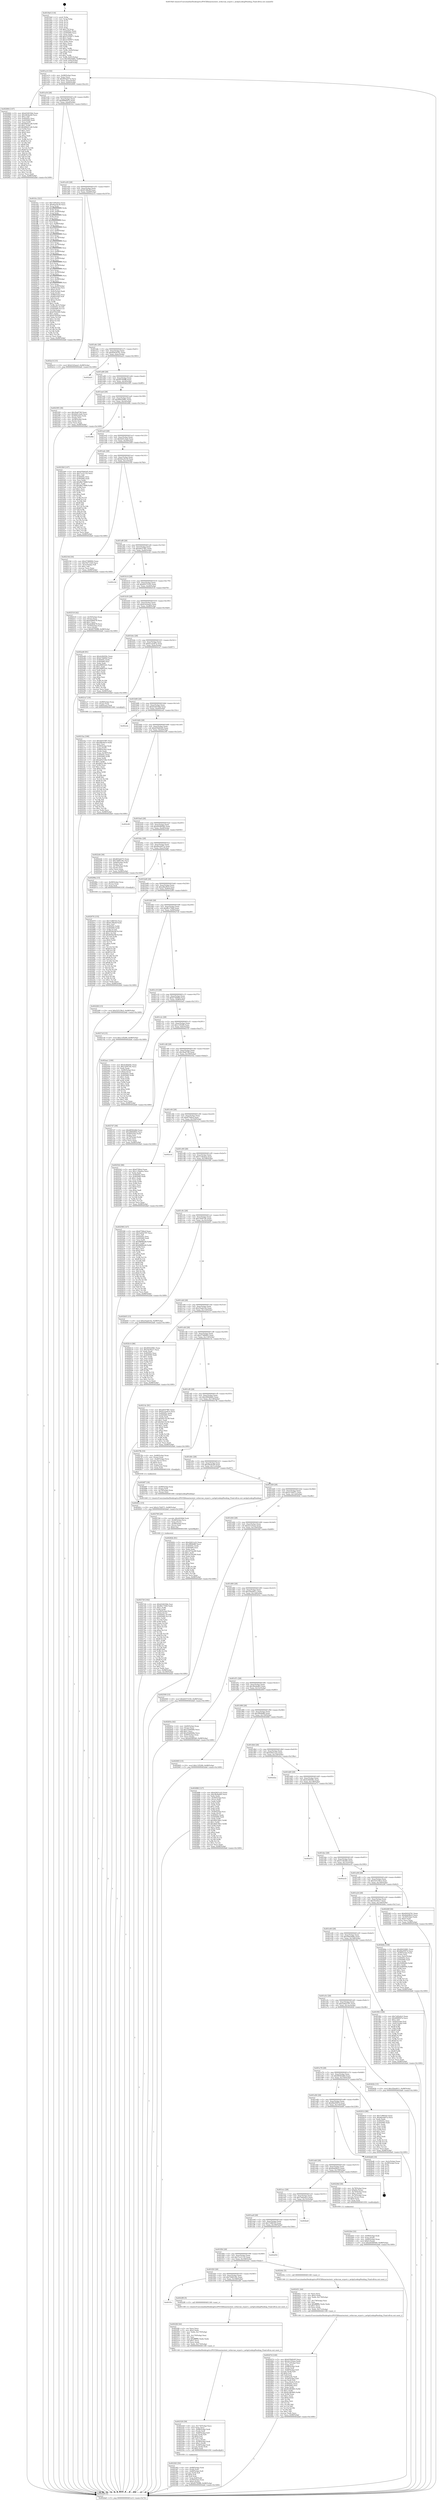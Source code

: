 digraph "0x4019a0" {
  label = "0x4019a0 (/mnt/c/Users/mathe/Desktop/tcc/POCII/binaries/extr_wrksrcae_evport.c_aeApiLookupPending_Final-ollvm.out::main(0))"
  labelloc = "t"
  node[shape=record]

  Entry [label="",width=0.3,height=0.3,shape=circle,fillcolor=black,style=filled]
  "0x401a14" [label="{
     0x401a14 [32]\l
     | [instrs]\l
     &nbsp;&nbsp;0x401a14 \<+6\>: mov -0x98(%rbp),%eax\l
     &nbsp;&nbsp;0x401a1a \<+2\>: mov %eax,%ecx\l
     &nbsp;&nbsp;0x401a1c \<+6\>: sub $0x803ab572,%ecx\l
     &nbsp;&nbsp;0x401a22 \<+6\>: mov %eax,-0xac(%rbp)\l
     &nbsp;&nbsp;0x401a28 \<+6\>: mov %ecx,-0xb0(%rbp)\l
     &nbsp;&nbsp;0x401a2e \<+6\>: je 0000000000402664 \<main+0xcc4\>\l
  }"]
  "0x402664" [label="{
     0x402664 [147]\l
     | [instrs]\l
     &nbsp;&nbsp;0x402664 \<+5\>: mov $0xb52633bb,%eax\l
     &nbsp;&nbsp;0x402669 \<+5\>: mov $0x28cfacb8,%ecx\l
     &nbsp;&nbsp;0x40266e \<+2\>: mov $0x1,%dl\l
     &nbsp;&nbsp;0x402670 \<+7\>: mov 0x40505c,%esi\l
     &nbsp;&nbsp;0x402677 \<+7\>: mov 0x405060,%edi\l
     &nbsp;&nbsp;0x40267e \<+3\>: mov %esi,%r8d\l
     &nbsp;&nbsp;0x402681 \<+7\>: sub $0x80b41cd0,%r8d\l
     &nbsp;&nbsp;0x402688 \<+4\>: sub $0x1,%r8d\l
     &nbsp;&nbsp;0x40268c \<+7\>: add $0x80b41cd0,%r8d\l
     &nbsp;&nbsp;0x402693 \<+4\>: imul %r8d,%esi\l
     &nbsp;&nbsp;0x402697 \<+3\>: and $0x1,%esi\l
     &nbsp;&nbsp;0x40269a \<+3\>: cmp $0x0,%esi\l
     &nbsp;&nbsp;0x40269d \<+4\>: sete %r9b\l
     &nbsp;&nbsp;0x4026a1 \<+3\>: cmp $0xa,%edi\l
     &nbsp;&nbsp;0x4026a4 \<+4\>: setl %r10b\l
     &nbsp;&nbsp;0x4026a8 \<+3\>: mov %r9b,%r11b\l
     &nbsp;&nbsp;0x4026ab \<+4\>: xor $0xff,%r11b\l
     &nbsp;&nbsp;0x4026af \<+3\>: mov %r10b,%bl\l
     &nbsp;&nbsp;0x4026b2 \<+3\>: xor $0xff,%bl\l
     &nbsp;&nbsp;0x4026b5 \<+3\>: xor $0x1,%dl\l
     &nbsp;&nbsp;0x4026b8 \<+3\>: mov %r11b,%r14b\l
     &nbsp;&nbsp;0x4026bb \<+4\>: and $0xff,%r14b\l
     &nbsp;&nbsp;0x4026bf \<+3\>: and %dl,%r9b\l
     &nbsp;&nbsp;0x4026c2 \<+3\>: mov %bl,%r15b\l
     &nbsp;&nbsp;0x4026c5 \<+4\>: and $0xff,%r15b\l
     &nbsp;&nbsp;0x4026c9 \<+3\>: and %dl,%r10b\l
     &nbsp;&nbsp;0x4026cc \<+3\>: or %r9b,%r14b\l
     &nbsp;&nbsp;0x4026cf \<+3\>: or %r10b,%r15b\l
     &nbsp;&nbsp;0x4026d2 \<+3\>: xor %r15b,%r14b\l
     &nbsp;&nbsp;0x4026d5 \<+3\>: or %bl,%r11b\l
     &nbsp;&nbsp;0x4026d8 \<+4\>: xor $0xff,%r11b\l
     &nbsp;&nbsp;0x4026dc \<+3\>: or $0x1,%dl\l
     &nbsp;&nbsp;0x4026df \<+3\>: and %dl,%r11b\l
     &nbsp;&nbsp;0x4026e2 \<+3\>: or %r11b,%r14b\l
     &nbsp;&nbsp;0x4026e5 \<+4\>: test $0x1,%r14b\l
     &nbsp;&nbsp;0x4026e9 \<+3\>: cmovne %ecx,%eax\l
     &nbsp;&nbsp;0x4026ec \<+6\>: mov %eax,-0x98(%rbp)\l
     &nbsp;&nbsp;0x4026f2 \<+5\>: jmp 0000000000402da6 \<main+0x1406\>\l
  }"]
  "0x401a34" [label="{
     0x401a34 [28]\l
     | [instrs]\l
     &nbsp;&nbsp;0x401a34 \<+5\>: jmp 0000000000401a39 \<main+0x99\>\l
     &nbsp;&nbsp;0x401a39 \<+6\>: mov -0xac(%rbp),%eax\l
     &nbsp;&nbsp;0x401a3f \<+5\>: sub $0x80695f7a,%eax\l
     &nbsp;&nbsp;0x401a44 \<+6\>: mov %eax,-0xb4(%rbp)\l
     &nbsp;&nbsp;0x401a4a \<+6\>: je 0000000000401fcc \<main+0x62c\>\l
  }"]
  Exit [label="",width=0.3,height=0.3,shape=circle,fillcolor=black,style=filled,peripheries=2]
  "0x401fcc" [label="{
     0x401fcc [321]\l
     | [instrs]\l
     &nbsp;&nbsp;0x401fcc \<+5\>: mov $0x7a92e0c2,%eax\l
     &nbsp;&nbsp;0x401fd1 \<+5\>: mov $0x9eec9c30,%ecx\l
     &nbsp;&nbsp;0x401fd6 \<+3\>: mov %rsp,%rdx\l
     &nbsp;&nbsp;0x401fd9 \<+4\>: add $0xfffffffffffffff0,%rdx\l
     &nbsp;&nbsp;0x401fdd \<+3\>: mov %rdx,%rsp\l
     &nbsp;&nbsp;0x401fe0 \<+7\>: mov %rdx,-0x90(%rbp)\l
     &nbsp;&nbsp;0x401fe7 \<+3\>: mov %rsp,%rdx\l
     &nbsp;&nbsp;0x401fea \<+4\>: add $0xfffffffffffffff0,%rdx\l
     &nbsp;&nbsp;0x401fee \<+3\>: mov %rdx,%rsp\l
     &nbsp;&nbsp;0x401ff1 \<+3\>: mov %rsp,%rsi\l
     &nbsp;&nbsp;0x401ff4 \<+4\>: add $0xfffffffffffffff0,%rsi\l
     &nbsp;&nbsp;0x401ff8 \<+3\>: mov %rsi,%rsp\l
     &nbsp;&nbsp;0x401ffb \<+7\>: mov %rsi,-0x88(%rbp)\l
     &nbsp;&nbsp;0x402002 \<+3\>: mov %rsp,%rsi\l
     &nbsp;&nbsp;0x402005 \<+4\>: add $0xfffffffffffffff0,%rsi\l
     &nbsp;&nbsp;0x402009 \<+3\>: mov %rsi,%rsp\l
     &nbsp;&nbsp;0x40200c \<+4\>: mov %rsi,-0x80(%rbp)\l
     &nbsp;&nbsp;0x402010 \<+3\>: mov %rsp,%rsi\l
     &nbsp;&nbsp;0x402013 \<+4\>: add $0xfffffffffffffff0,%rsi\l
     &nbsp;&nbsp;0x402017 \<+3\>: mov %rsi,%rsp\l
     &nbsp;&nbsp;0x40201a \<+4\>: mov %rsi,-0x78(%rbp)\l
     &nbsp;&nbsp;0x40201e \<+3\>: mov %rsp,%rsi\l
     &nbsp;&nbsp;0x402021 \<+4\>: add $0xfffffffffffffff0,%rsi\l
     &nbsp;&nbsp;0x402025 \<+3\>: mov %rsi,%rsp\l
     &nbsp;&nbsp;0x402028 \<+4\>: mov %rsi,-0x70(%rbp)\l
     &nbsp;&nbsp;0x40202c \<+3\>: mov %rsp,%rsi\l
     &nbsp;&nbsp;0x40202f \<+4\>: add $0xfffffffffffffff0,%rsi\l
     &nbsp;&nbsp;0x402033 \<+3\>: mov %rsi,%rsp\l
     &nbsp;&nbsp;0x402036 \<+4\>: mov %rsi,-0x68(%rbp)\l
     &nbsp;&nbsp;0x40203a \<+3\>: mov %rsp,%rsi\l
     &nbsp;&nbsp;0x40203d \<+4\>: add $0xfffffffffffffff0,%rsi\l
     &nbsp;&nbsp;0x402041 \<+3\>: mov %rsi,%rsp\l
     &nbsp;&nbsp;0x402044 \<+4\>: mov %rsi,-0x60(%rbp)\l
     &nbsp;&nbsp;0x402048 \<+3\>: mov %rsp,%rsi\l
     &nbsp;&nbsp;0x40204b \<+4\>: add $0xfffffffffffffff0,%rsi\l
     &nbsp;&nbsp;0x40204f \<+3\>: mov %rsi,%rsp\l
     &nbsp;&nbsp;0x402052 \<+4\>: mov %rsi,-0x58(%rbp)\l
     &nbsp;&nbsp;0x402056 \<+3\>: mov %rsp,%rsi\l
     &nbsp;&nbsp;0x402059 \<+4\>: add $0xfffffffffffffff0,%rsi\l
     &nbsp;&nbsp;0x40205d \<+3\>: mov %rsi,%rsp\l
     &nbsp;&nbsp;0x402060 \<+4\>: mov %rsi,-0x50(%rbp)\l
     &nbsp;&nbsp;0x402064 \<+3\>: mov %rsp,%rsi\l
     &nbsp;&nbsp;0x402067 \<+4\>: add $0xfffffffffffffff0,%rsi\l
     &nbsp;&nbsp;0x40206b \<+3\>: mov %rsi,%rsp\l
     &nbsp;&nbsp;0x40206e \<+4\>: mov %rsi,-0x48(%rbp)\l
     &nbsp;&nbsp;0x402072 \<+3\>: mov %rsp,%rsi\l
     &nbsp;&nbsp;0x402075 \<+4\>: add $0xfffffffffffffff0,%rsi\l
     &nbsp;&nbsp;0x402079 \<+3\>: mov %rsi,%rsp\l
     &nbsp;&nbsp;0x40207c \<+4\>: mov %rsi,-0x40(%rbp)\l
     &nbsp;&nbsp;0x402080 \<+7\>: mov -0x90(%rbp),%rsi\l
     &nbsp;&nbsp;0x402087 \<+6\>: movl $0x0,(%rsi)\l
     &nbsp;&nbsp;0x40208d \<+6\>: mov -0x9c(%rbp),%edi\l
     &nbsp;&nbsp;0x402093 \<+2\>: mov %edi,(%rdx)\l
     &nbsp;&nbsp;0x402095 \<+7\>: mov -0x88(%rbp),%rsi\l
     &nbsp;&nbsp;0x40209c \<+7\>: mov -0xa8(%rbp),%r8\l
     &nbsp;&nbsp;0x4020a3 \<+3\>: mov %r8,(%rsi)\l
     &nbsp;&nbsp;0x4020a6 \<+3\>: cmpl $0x2,(%rdx)\l
     &nbsp;&nbsp;0x4020a9 \<+4\>: setne %r9b\l
     &nbsp;&nbsp;0x4020ad \<+4\>: and $0x1,%r9b\l
     &nbsp;&nbsp;0x4020b1 \<+4\>: mov %r9b,-0x31(%rbp)\l
     &nbsp;&nbsp;0x4020b5 \<+8\>: mov 0x40505c,%r10d\l
     &nbsp;&nbsp;0x4020bd \<+8\>: mov 0x405060,%r11d\l
     &nbsp;&nbsp;0x4020c5 \<+3\>: mov %r10d,%ebx\l
     &nbsp;&nbsp;0x4020c8 \<+6\>: sub $0x67f24295,%ebx\l
     &nbsp;&nbsp;0x4020ce \<+3\>: sub $0x1,%ebx\l
     &nbsp;&nbsp;0x4020d1 \<+6\>: add $0x67f24295,%ebx\l
     &nbsp;&nbsp;0x4020d7 \<+4\>: imul %ebx,%r10d\l
     &nbsp;&nbsp;0x4020db \<+4\>: and $0x1,%r10d\l
     &nbsp;&nbsp;0x4020df \<+4\>: cmp $0x0,%r10d\l
     &nbsp;&nbsp;0x4020e3 \<+4\>: sete %r9b\l
     &nbsp;&nbsp;0x4020e7 \<+4\>: cmp $0xa,%r11d\l
     &nbsp;&nbsp;0x4020eb \<+4\>: setl %r14b\l
     &nbsp;&nbsp;0x4020ef \<+3\>: mov %r9b,%r15b\l
     &nbsp;&nbsp;0x4020f2 \<+3\>: and %r14b,%r15b\l
     &nbsp;&nbsp;0x4020f5 \<+3\>: xor %r14b,%r9b\l
     &nbsp;&nbsp;0x4020f8 \<+3\>: or %r9b,%r15b\l
     &nbsp;&nbsp;0x4020fb \<+4\>: test $0x1,%r15b\l
     &nbsp;&nbsp;0x4020ff \<+3\>: cmovne %ecx,%eax\l
     &nbsp;&nbsp;0x402102 \<+6\>: mov %eax,-0x98(%rbp)\l
     &nbsp;&nbsp;0x402108 \<+5\>: jmp 0000000000402da6 \<main+0x1406\>\l
  }"]
  "0x401a50" [label="{
     0x401a50 [28]\l
     | [instrs]\l
     &nbsp;&nbsp;0x401a50 \<+5\>: jmp 0000000000401a55 \<main+0xb5\>\l
     &nbsp;&nbsp;0x401a55 \<+6\>: mov -0xac(%rbp),%eax\l
     &nbsp;&nbsp;0x401a5b \<+5\>: sub $0x813fbe4f,%eax\l
     &nbsp;&nbsp;0x401a60 \<+6\>: mov %eax,-0xb8(%rbp)\l
     &nbsp;&nbsp;0x401a66 \<+6\>: je 0000000000402a14 \<main+0x1074\>\l
  }"]
  "0x402979" [label="{
     0x402979 [155]\l
     | [instrs]\l
     &nbsp;&nbsp;0x402979 \<+5\>: mov $0x7c96f163,%ecx\l
     &nbsp;&nbsp;0x40297e \<+5\>: mov $0x813fbe4f,%edx\l
     &nbsp;&nbsp;0x402983 \<+3\>: mov $0x1,%sil\l
     &nbsp;&nbsp;0x402986 \<+8\>: mov 0x40505c,%r8d\l
     &nbsp;&nbsp;0x40298e \<+8\>: mov 0x405060,%r9d\l
     &nbsp;&nbsp;0x402996 \<+3\>: mov %r8d,%r10d\l
     &nbsp;&nbsp;0x402999 \<+7\>: sub $0xf939a59f,%r10d\l
     &nbsp;&nbsp;0x4029a0 \<+4\>: sub $0x1,%r10d\l
     &nbsp;&nbsp;0x4029a4 \<+7\>: add $0xf939a59f,%r10d\l
     &nbsp;&nbsp;0x4029ab \<+4\>: imul %r10d,%r8d\l
     &nbsp;&nbsp;0x4029af \<+4\>: and $0x1,%r8d\l
     &nbsp;&nbsp;0x4029b3 \<+4\>: cmp $0x0,%r8d\l
     &nbsp;&nbsp;0x4029b7 \<+4\>: sete %r11b\l
     &nbsp;&nbsp;0x4029bb \<+4\>: cmp $0xa,%r9d\l
     &nbsp;&nbsp;0x4029bf \<+3\>: setl %bl\l
     &nbsp;&nbsp;0x4029c2 \<+3\>: mov %r11b,%r14b\l
     &nbsp;&nbsp;0x4029c5 \<+4\>: xor $0xff,%r14b\l
     &nbsp;&nbsp;0x4029c9 \<+3\>: mov %bl,%r15b\l
     &nbsp;&nbsp;0x4029cc \<+4\>: xor $0xff,%r15b\l
     &nbsp;&nbsp;0x4029d0 \<+4\>: xor $0x1,%sil\l
     &nbsp;&nbsp;0x4029d4 \<+3\>: mov %r14b,%r12b\l
     &nbsp;&nbsp;0x4029d7 \<+4\>: and $0xff,%r12b\l
     &nbsp;&nbsp;0x4029db \<+3\>: and %sil,%r11b\l
     &nbsp;&nbsp;0x4029de \<+3\>: mov %r15b,%r13b\l
     &nbsp;&nbsp;0x4029e1 \<+4\>: and $0xff,%r13b\l
     &nbsp;&nbsp;0x4029e5 \<+3\>: and %sil,%bl\l
     &nbsp;&nbsp;0x4029e8 \<+3\>: or %r11b,%r12b\l
     &nbsp;&nbsp;0x4029eb \<+3\>: or %bl,%r13b\l
     &nbsp;&nbsp;0x4029ee \<+3\>: xor %r13b,%r12b\l
     &nbsp;&nbsp;0x4029f1 \<+3\>: or %r15b,%r14b\l
     &nbsp;&nbsp;0x4029f4 \<+4\>: xor $0xff,%r14b\l
     &nbsp;&nbsp;0x4029f8 \<+4\>: or $0x1,%sil\l
     &nbsp;&nbsp;0x4029fc \<+3\>: and %sil,%r14b\l
     &nbsp;&nbsp;0x4029ff \<+3\>: or %r14b,%r12b\l
     &nbsp;&nbsp;0x402a02 \<+4\>: test $0x1,%r12b\l
     &nbsp;&nbsp;0x402a06 \<+3\>: cmovne %edx,%ecx\l
     &nbsp;&nbsp;0x402a09 \<+6\>: mov %ecx,-0x98(%rbp)\l
     &nbsp;&nbsp;0x402a0f \<+5\>: jmp 0000000000402da6 \<main+0x1406\>\l
  }"]
  "0x402a14" [label="{
     0x402a14 [15]\l
     | [instrs]\l
     &nbsp;&nbsp;0x402a14 \<+10\>: movl $0xb1b5aea3,-0x98(%rbp)\l
     &nbsp;&nbsp;0x402a1e \<+5\>: jmp 0000000000402da6 \<main+0x1406\>\l
  }"]
  "0x401a6c" [label="{
     0x401a6c [28]\l
     | [instrs]\l
     &nbsp;&nbsp;0x401a6c \<+5\>: jmp 0000000000401a71 \<main+0xd1\>\l
     &nbsp;&nbsp;0x401a71 \<+6\>: mov -0xac(%rbp),%eax\l
     &nbsp;&nbsp;0x401a77 \<+5\>: sub $0x82634761,%eax\l
     &nbsp;&nbsp;0x401a7c \<+6\>: mov %eax,-0xbc(%rbp)\l
     &nbsp;&nbsp;0x401a82 \<+6\>: je 0000000000402a23 \<main+0x1083\>\l
  }"]
  "0x40281c" [label="{
     0x40281c [15]\l
     | [instrs]\l
     &nbsp;&nbsp;0x40281c \<+10\>: movl $0x2c70d571,-0x98(%rbp)\l
     &nbsp;&nbsp;0x402826 \<+5\>: jmp 0000000000402da6 \<main+0x1406\>\l
  }"]
  "0x402a23" [label="{
     0x402a23\l
  }", style=dashed]
  "0x401a88" [label="{
     0x401a88 [28]\l
     | [instrs]\l
     &nbsp;&nbsp;0x401a88 \<+5\>: jmp 0000000000401a8d \<main+0xed\>\l
     &nbsp;&nbsp;0x401a8d \<+6\>: mov -0xac(%rbp),%eax\l
     &nbsp;&nbsp;0x401a93 \<+5\>: sub $0x85792ff8,%eax\l
     &nbsp;&nbsp;0x401a98 \<+6\>: mov %eax,-0xc0(%rbp)\l
     &nbsp;&nbsp;0x401a9e \<+6\>: je 0000000000402395 \<main+0x9f5\>\l
  }"]
  "0x402726" [label="{
     0x402726 [162]\l
     | [instrs]\l
     &nbsp;&nbsp;0x402726 \<+5\>: mov $0xb52633bb,%esi\l
     &nbsp;&nbsp;0x40272b \<+5\>: mov $0xf8c17940,%edx\l
     &nbsp;&nbsp;0x402730 \<+3\>: mov $0x1,%r8b\l
     &nbsp;&nbsp;0x402733 \<+3\>: xor %r9d,%r9d\l
     &nbsp;&nbsp;0x402736 \<+4\>: mov -0x40(%rbp),%rcx\l
     &nbsp;&nbsp;0x40273a \<+6\>: movl $0x0,(%rcx)\l
     &nbsp;&nbsp;0x402740 \<+8\>: mov 0x40505c,%r10d\l
     &nbsp;&nbsp;0x402748 \<+8\>: mov 0x405060,%r11d\l
     &nbsp;&nbsp;0x402750 \<+4\>: sub $0x1,%r9d\l
     &nbsp;&nbsp;0x402754 \<+3\>: mov %r10d,%ebx\l
     &nbsp;&nbsp;0x402757 \<+3\>: add %r9d,%ebx\l
     &nbsp;&nbsp;0x40275a \<+4\>: imul %ebx,%r10d\l
     &nbsp;&nbsp;0x40275e \<+4\>: and $0x1,%r10d\l
     &nbsp;&nbsp;0x402762 \<+4\>: cmp $0x0,%r10d\l
     &nbsp;&nbsp;0x402766 \<+4\>: sete %r14b\l
     &nbsp;&nbsp;0x40276a \<+4\>: cmp $0xa,%r11d\l
     &nbsp;&nbsp;0x40276e \<+4\>: setl %r15b\l
     &nbsp;&nbsp;0x402772 \<+3\>: mov %r14b,%r12b\l
     &nbsp;&nbsp;0x402775 \<+4\>: xor $0xff,%r12b\l
     &nbsp;&nbsp;0x402779 \<+3\>: mov %r15b,%r13b\l
     &nbsp;&nbsp;0x40277c \<+4\>: xor $0xff,%r13b\l
     &nbsp;&nbsp;0x402780 \<+4\>: xor $0x1,%r8b\l
     &nbsp;&nbsp;0x402784 \<+3\>: mov %r12b,%cl\l
     &nbsp;&nbsp;0x402787 \<+3\>: and $0xff,%cl\l
     &nbsp;&nbsp;0x40278a \<+3\>: and %r8b,%r14b\l
     &nbsp;&nbsp;0x40278d \<+3\>: mov %r13b,%dil\l
     &nbsp;&nbsp;0x402790 \<+4\>: and $0xff,%dil\l
     &nbsp;&nbsp;0x402794 \<+3\>: and %r8b,%r15b\l
     &nbsp;&nbsp;0x402797 \<+3\>: or %r14b,%cl\l
     &nbsp;&nbsp;0x40279a \<+3\>: or %r15b,%dil\l
     &nbsp;&nbsp;0x40279d \<+3\>: xor %dil,%cl\l
     &nbsp;&nbsp;0x4027a0 \<+3\>: or %r13b,%r12b\l
     &nbsp;&nbsp;0x4027a3 \<+4\>: xor $0xff,%r12b\l
     &nbsp;&nbsp;0x4027a7 \<+4\>: or $0x1,%r8b\l
     &nbsp;&nbsp;0x4027ab \<+3\>: and %r8b,%r12b\l
     &nbsp;&nbsp;0x4027ae \<+3\>: or %r12b,%cl\l
     &nbsp;&nbsp;0x4027b1 \<+3\>: test $0x1,%cl\l
     &nbsp;&nbsp;0x4027b4 \<+3\>: cmovne %edx,%esi\l
     &nbsp;&nbsp;0x4027b7 \<+6\>: mov %esi,-0x98(%rbp)\l
     &nbsp;&nbsp;0x4027bd \<+6\>: mov %eax,-0x180(%rbp)\l
     &nbsp;&nbsp;0x4027c3 \<+5\>: jmp 0000000000402da6 \<main+0x1406\>\l
  }"]
  "0x402395" [label="{
     0x402395 [36]\l
     | [instrs]\l
     &nbsp;&nbsp;0x402395 \<+5\>: mov $0x3ba6748,%eax\l
     &nbsp;&nbsp;0x40239a \<+5\>: mov $0x9e91cba0,%ecx\l
     &nbsp;&nbsp;0x40239f \<+4\>: mov -0x50(%rbp),%rdx\l
     &nbsp;&nbsp;0x4023a3 \<+2\>: mov (%rdx),%esi\l
     &nbsp;&nbsp;0x4023a5 \<+4\>: mov -0x58(%rbp),%rdx\l
     &nbsp;&nbsp;0x4023a9 \<+2\>: cmp (%rdx),%esi\l
     &nbsp;&nbsp;0x4023ab \<+3\>: cmovl %ecx,%eax\l
     &nbsp;&nbsp;0x4023ae \<+6\>: mov %eax,-0x98(%rbp)\l
     &nbsp;&nbsp;0x4023b4 \<+5\>: jmp 0000000000402da6 \<main+0x1406\>\l
  }"]
  "0x401aa4" [label="{
     0x401aa4 [28]\l
     | [instrs]\l
     &nbsp;&nbsp;0x401aa4 \<+5\>: jmp 0000000000401aa9 \<main+0x109\>\l
     &nbsp;&nbsp;0x401aa9 \<+6\>: mov -0xac(%rbp),%eax\l
     &nbsp;&nbsp;0x401aaf \<+5\>: sub $0x90432881,%eax\l
     &nbsp;&nbsp;0x401ab4 \<+6\>: mov %eax,-0xc4(%rbp)\l
     &nbsp;&nbsp;0x401aba \<+6\>: je 0000000000402d8e \<main+0x13ee\>\l
  }"]
  "0x402709" [label="{
     0x402709 [29]\l
     | [instrs]\l
     &nbsp;&nbsp;0x402709 \<+10\>: movabs $0x4030b6,%rdi\l
     &nbsp;&nbsp;0x402713 \<+4\>: mov -0x48(%rbp),%rcx\l
     &nbsp;&nbsp;0x402717 \<+2\>: mov %eax,(%rcx)\l
     &nbsp;&nbsp;0x402719 \<+4\>: mov -0x48(%rbp),%rcx\l
     &nbsp;&nbsp;0x40271d \<+2\>: mov (%rcx),%esi\l
     &nbsp;&nbsp;0x40271f \<+2\>: mov $0x0,%al\l
     &nbsp;&nbsp;0x402721 \<+5\>: call 0000000000401040 \<printf@plt\>\l
     | [calls]\l
     &nbsp;&nbsp;0x401040 \{1\} (unknown)\l
  }"]
  "0x402d8e" [label="{
     0x402d8e\l
  }", style=dashed]
  "0x401ac0" [label="{
     0x401ac0 [28]\l
     | [instrs]\l
     &nbsp;&nbsp;0x401ac0 \<+5\>: jmp 0000000000401ac5 \<main+0x125\>\l
     &nbsp;&nbsp;0x401ac5 \<+6\>: mov -0xac(%rbp),%eax\l
     &nbsp;&nbsp;0x401acb \<+5\>: sub $0x9e91cba0,%eax\l
     &nbsp;&nbsp;0x401ad0 \<+6\>: mov %eax,-0xc8(%rbp)\l
     &nbsp;&nbsp;0x401ad6 \<+6\>: je 00000000004023b9 \<main+0xa19\>\l
  }"]
  "0x40247d" [label="{
     0x40247d [140]\l
     | [instrs]\l
     &nbsp;&nbsp;0x40247d \<+5\>: mov $0xb55b62d5,%ecx\l
     &nbsp;&nbsp;0x402482 \<+5\>: mov $0x2e125eea,%edx\l
     &nbsp;&nbsp;0x402487 \<+6\>: mov -0x17c(%rbp),%esi\l
     &nbsp;&nbsp;0x40248d \<+3\>: imul %eax,%esi\l
     &nbsp;&nbsp;0x402490 \<+4\>: mov -0x68(%rbp),%rdi\l
     &nbsp;&nbsp;0x402494 \<+3\>: mov (%rdi),%rdi\l
     &nbsp;&nbsp;0x402497 \<+4\>: mov -0x60(%rbp),%r8\l
     &nbsp;&nbsp;0x40249b \<+3\>: movslq (%r8),%r8\l
     &nbsp;&nbsp;0x40249e \<+4\>: shl $0x4,%r8\l
     &nbsp;&nbsp;0x4024a2 \<+3\>: add %r8,%rdi\l
     &nbsp;&nbsp;0x4024a5 \<+4\>: mov 0x8(%rdi),%rdi\l
     &nbsp;&nbsp;0x4024a9 \<+4\>: mov -0x50(%rbp),%r8\l
     &nbsp;&nbsp;0x4024ad \<+3\>: movslq (%r8),%r8\l
     &nbsp;&nbsp;0x4024b0 \<+4\>: mov %esi,(%rdi,%r8,4)\l
     &nbsp;&nbsp;0x4024b4 \<+7\>: mov 0x40505c,%eax\l
     &nbsp;&nbsp;0x4024bb \<+7\>: mov 0x405060,%esi\l
     &nbsp;&nbsp;0x4024c2 \<+3\>: mov %eax,%r9d\l
     &nbsp;&nbsp;0x4024c5 \<+7\>: add $0x81d83683,%r9d\l
     &nbsp;&nbsp;0x4024cc \<+4\>: sub $0x1,%r9d\l
     &nbsp;&nbsp;0x4024d0 \<+7\>: sub $0x81d83683,%r9d\l
     &nbsp;&nbsp;0x4024d7 \<+4\>: imul %r9d,%eax\l
     &nbsp;&nbsp;0x4024db \<+3\>: and $0x1,%eax\l
     &nbsp;&nbsp;0x4024de \<+3\>: cmp $0x0,%eax\l
     &nbsp;&nbsp;0x4024e1 \<+4\>: sete %r10b\l
     &nbsp;&nbsp;0x4024e5 \<+3\>: cmp $0xa,%esi\l
     &nbsp;&nbsp;0x4024e8 \<+4\>: setl %r11b\l
     &nbsp;&nbsp;0x4024ec \<+3\>: mov %r10b,%bl\l
     &nbsp;&nbsp;0x4024ef \<+3\>: and %r11b,%bl\l
     &nbsp;&nbsp;0x4024f2 \<+3\>: xor %r11b,%r10b\l
     &nbsp;&nbsp;0x4024f5 \<+3\>: or %r10b,%bl\l
     &nbsp;&nbsp;0x4024f8 \<+3\>: test $0x1,%bl\l
     &nbsp;&nbsp;0x4024fb \<+3\>: cmovne %edx,%ecx\l
     &nbsp;&nbsp;0x4024fe \<+6\>: mov %ecx,-0x98(%rbp)\l
     &nbsp;&nbsp;0x402504 \<+5\>: jmp 0000000000402da6 \<main+0x1406\>\l
  }"]
  "0x4023b9" [label="{
     0x4023b9 [147]\l
     | [instrs]\l
     &nbsp;&nbsp;0x4023b9 \<+5\>: mov $0xb55b62d5,%eax\l
     &nbsp;&nbsp;0x4023be \<+5\>: mov $0x7cc21132,%ecx\l
     &nbsp;&nbsp;0x4023c3 \<+2\>: mov $0x1,%dl\l
     &nbsp;&nbsp;0x4023c5 \<+7\>: mov 0x40505c,%esi\l
     &nbsp;&nbsp;0x4023cc \<+7\>: mov 0x405060,%edi\l
     &nbsp;&nbsp;0x4023d3 \<+3\>: mov %esi,%r8d\l
     &nbsp;&nbsp;0x4023d6 \<+7\>: add $0xd8e73669,%r8d\l
     &nbsp;&nbsp;0x4023dd \<+4\>: sub $0x1,%r8d\l
     &nbsp;&nbsp;0x4023e1 \<+7\>: sub $0xd8e73669,%r8d\l
     &nbsp;&nbsp;0x4023e8 \<+4\>: imul %r8d,%esi\l
     &nbsp;&nbsp;0x4023ec \<+3\>: and $0x1,%esi\l
     &nbsp;&nbsp;0x4023ef \<+3\>: cmp $0x0,%esi\l
     &nbsp;&nbsp;0x4023f2 \<+4\>: sete %r9b\l
     &nbsp;&nbsp;0x4023f6 \<+3\>: cmp $0xa,%edi\l
     &nbsp;&nbsp;0x4023f9 \<+4\>: setl %r10b\l
     &nbsp;&nbsp;0x4023fd \<+3\>: mov %r9b,%r11b\l
     &nbsp;&nbsp;0x402400 \<+4\>: xor $0xff,%r11b\l
     &nbsp;&nbsp;0x402404 \<+3\>: mov %r10b,%bl\l
     &nbsp;&nbsp;0x402407 \<+3\>: xor $0xff,%bl\l
     &nbsp;&nbsp;0x40240a \<+3\>: xor $0x1,%dl\l
     &nbsp;&nbsp;0x40240d \<+3\>: mov %r11b,%r14b\l
     &nbsp;&nbsp;0x402410 \<+4\>: and $0xff,%r14b\l
     &nbsp;&nbsp;0x402414 \<+3\>: and %dl,%r9b\l
     &nbsp;&nbsp;0x402417 \<+3\>: mov %bl,%r15b\l
     &nbsp;&nbsp;0x40241a \<+4\>: and $0xff,%r15b\l
     &nbsp;&nbsp;0x40241e \<+3\>: and %dl,%r10b\l
     &nbsp;&nbsp;0x402421 \<+3\>: or %r9b,%r14b\l
     &nbsp;&nbsp;0x402424 \<+3\>: or %r10b,%r15b\l
     &nbsp;&nbsp;0x402427 \<+3\>: xor %r15b,%r14b\l
     &nbsp;&nbsp;0x40242a \<+3\>: or %bl,%r11b\l
     &nbsp;&nbsp;0x40242d \<+4\>: xor $0xff,%r11b\l
     &nbsp;&nbsp;0x402431 \<+3\>: or $0x1,%dl\l
     &nbsp;&nbsp;0x402434 \<+3\>: and %dl,%r11b\l
     &nbsp;&nbsp;0x402437 \<+3\>: or %r11b,%r14b\l
     &nbsp;&nbsp;0x40243a \<+4\>: test $0x1,%r14b\l
     &nbsp;&nbsp;0x40243e \<+3\>: cmovne %ecx,%eax\l
     &nbsp;&nbsp;0x402441 \<+6\>: mov %eax,-0x98(%rbp)\l
     &nbsp;&nbsp;0x402447 \<+5\>: jmp 0000000000402da6 \<main+0x1406\>\l
  }"]
  "0x401adc" [label="{
     0x401adc [28]\l
     | [instrs]\l
     &nbsp;&nbsp;0x401adc \<+5\>: jmp 0000000000401ae1 \<main+0x141\>\l
     &nbsp;&nbsp;0x401ae1 \<+6\>: mov -0xac(%rbp),%eax\l
     &nbsp;&nbsp;0x401ae7 \<+5\>: sub $0x9eec9c30,%eax\l
     &nbsp;&nbsp;0x401aec \<+6\>: mov %eax,-0xcc(%rbp)\l
     &nbsp;&nbsp;0x401af2 \<+6\>: je 000000000040210d \<main+0x76d\>\l
  }"]
  "0x402451" [label="{
     0x402451 [44]\l
     | [instrs]\l
     &nbsp;&nbsp;0x402451 \<+2\>: xor %ecx,%ecx\l
     &nbsp;&nbsp;0x402453 \<+5\>: mov $0x2,%edx\l
     &nbsp;&nbsp;0x402458 \<+6\>: mov %edx,-0x178(%rbp)\l
     &nbsp;&nbsp;0x40245e \<+1\>: cltd\l
     &nbsp;&nbsp;0x40245f \<+6\>: mov -0x178(%rbp),%esi\l
     &nbsp;&nbsp;0x402465 \<+2\>: idiv %esi\l
     &nbsp;&nbsp;0x402467 \<+6\>: imul $0xfffffffe,%edx,%edx\l
     &nbsp;&nbsp;0x40246d \<+3\>: sub $0x1,%ecx\l
     &nbsp;&nbsp;0x402470 \<+2\>: sub %ecx,%edx\l
     &nbsp;&nbsp;0x402472 \<+6\>: mov %edx,-0x17c(%rbp)\l
     &nbsp;&nbsp;0x402478 \<+5\>: call 0000000000401160 \<next_i\>\l
     | [calls]\l
     &nbsp;&nbsp;0x401160 \{1\} (/mnt/c/Users/mathe/Desktop/tcc/POCII/binaries/extr_wrksrcae_evport.c_aeApiLookupPending_Final-ollvm.out::next_i)\l
  }"]
  "0x40210d" [label="{
     0x40210d [30]\l
     | [instrs]\l
     &nbsp;&nbsp;0x40210d \<+5\>: mov $0x27366902,%eax\l
     &nbsp;&nbsp;0x402112 \<+5\>: mov $0x7f2715d5,%ecx\l
     &nbsp;&nbsp;0x402117 \<+3\>: mov -0x31(%rbp),%dl\l
     &nbsp;&nbsp;0x40211a \<+3\>: test $0x1,%dl\l
     &nbsp;&nbsp;0x40211d \<+3\>: cmovne %ecx,%eax\l
     &nbsp;&nbsp;0x402120 \<+6\>: mov %eax,-0x98(%rbp)\l
     &nbsp;&nbsp;0x402126 \<+5\>: jmp 0000000000402da6 \<main+0x1406\>\l
  }"]
  "0x401af8" [label="{
     0x401af8 [28]\l
     | [instrs]\l
     &nbsp;&nbsp;0x401af8 \<+5\>: jmp 0000000000401afd \<main+0x15d\>\l
     &nbsp;&nbsp;0x401afd \<+6\>: mov -0xac(%rbp),%eax\l
     &nbsp;&nbsp;0x401b03 \<+5\>: sub $0xa62578f7,%eax\l
     &nbsp;&nbsp;0x401b08 \<+6\>: mov %eax,-0xd0(%rbp)\l
     &nbsp;&nbsp;0x401b0e \<+6\>: je 0000000000402c2d \<main+0x128d\>\l
  }"]
  "0x402363" [label="{
     0x402363 [50]\l
     | [instrs]\l
     &nbsp;&nbsp;0x402363 \<+4\>: mov -0x68(%rbp),%rdi\l
     &nbsp;&nbsp;0x402367 \<+3\>: mov (%rdi),%rdi\l
     &nbsp;&nbsp;0x40236a \<+4\>: mov -0x60(%rbp),%r8\l
     &nbsp;&nbsp;0x40236e \<+3\>: movslq (%r8),%r8\l
     &nbsp;&nbsp;0x402371 \<+4\>: shl $0x4,%r8\l
     &nbsp;&nbsp;0x402375 \<+3\>: add %r8,%rdi\l
     &nbsp;&nbsp;0x402378 \<+4\>: mov %rax,0x8(%rdi)\l
     &nbsp;&nbsp;0x40237c \<+4\>: mov -0x50(%rbp),%rax\l
     &nbsp;&nbsp;0x402380 \<+6\>: movl $0x0,(%rax)\l
     &nbsp;&nbsp;0x402386 \<+10\>: movl $0x85792ff8,-0x98(%rbp)\l
     &nbsp;&nbsp;0x402390 \<+5\>: jmp 0000000000402da6 \<main+0x1406\>\l
  }"]
  "0x402c2d" [label="{
     0x402c2d\l
  }", style=dashed]
  "0x401b14" [label="{
     0x401b14 [28]\l
     | [instrs]\l
     &nbsp;&nbsp;0x401b14 \<+5\>: jmp 0000000000401b19 \<main+0x179\>\l
     &nbsp;&nbsp;0x401b19 \<+6\>: mov -0xac(%rbp),%eax\l
     &nbsp;&nbsp;0x401b1f \<+5\>: sub $0xb0373193,%eax\l
     &nbsp;&nbsp;0x401b24 \<+6\>: mov %eax,-0xd4(%rbp)\l
     &nbsp;&nbsp;0x401b2a \<+6\>: je 0000000000402518 \<main+0xb78\>\l
  }"]
  "0x402329" [label="{
     0x402329 [58]\l
     | [instrs]\l
     &nbsp;&nbsp;0x402329 \<+6\>: mov -0x174(%rbp),%ecx\l
     &nbsp;&nbsp;0x40232f \<+3\>: imul %eax,%ecx\l
     &nbsp;&nbsp;0x402332 \<+4\>: mov -0x68(%rbp),%rdi\l
     &nbsp;&nbsp;0x402336 \<+3\>: mov (%rdi),%rdi\l
     &nbsp;&nbsp;0x402339 \<+4\>: mov -0x60(%rbp),%r8\l
     &nbsp;&nbsp;0x40233d \<+3\>: movslq (%r8),%r8\l
     &nbsp;&nbsp;0x402340 \<+4\>: shl $0x4,%r8\l
     &nbsp;&nbsp;0x402344 \<+3\>: add %r8,%rdi\l
     &nbsp;&nbsp;0x402347 \<+2\>: mov %ecx,(%rdi)\l
     &nbsp;&nbsp;0x402349 \<+4\>: mov -0x58(%rbp),%rdi\l
     &nbsp;&nbsp;0x40234d \<+6\>: movl $0x1,(%rdi)\l
     &nbsp;&nbsp;0x402353 \<+4\>: mov -0x58(%rbp),%rdi\l
     &nbsp;&nbsp;0x402357 \<+3\>: movslq (%rdi),%rdi\l
     &nbsp;&nbsp;0x40235a \<+4\>: shl $0x2,%rdi\l
     &nbsp;&nbsp;0x40235e \<+5\>: call 0000000000401050 \<malloc@plt\>\l
     | [calls]\l
     &nbsp;&nbsp;0x401050 \{1\} (unknown)\l
  }"]
  "0x402518" [label="{
     0x402518 [42]\l
     | [instrs]\l
     &nbsp;&nbsp;0x402518 \<+4\>: mov -0x50(%rbp),%rax\l
     &nbsp;&nbsp;0x40251c \<+2\>: mov (%rax),%ecx\l
     &nbsp;&nbsp;0x40251e \<+6\>: sub $0xdcf64b78,%ecx\l
     &nbsp;&nbsp;0x402524 \<+3\>: add $0x1,%ecx\l
     &nbsp;&nbsp;0x402527 \<+6\>: add $0xdcf64b78,%ecx\l
     &nbsp;&nbsp;0x40252d \<+4\>: mov -0x50(%rbp),%rax\l
     &nbsp;&nbsp;0x402531 \<+2\>: mov %ecx,(%rax)\l
     &nbsp;&nbsp;0x402533 \<+10\>: movl $0x85792ff8,-0x98(%rbp)\l
     &nbsp;&nbsp;0x40253d \<+5\>: jmp 0000000000402da6 \<main+0x1406\>\l
  }"]
  "0x401b30" [label="{
     0x401b30 [28]\l
     | [instrs]\l
     &nbsp;&nbsp;0x401b30 \<+5\>: jmp 0000000000401b35 \<main+0x195\>\l
     &nbsp;&nbsp;0x401b35 \<+6\>: mov -0xac(%rbp),%eax\l
     &nbsp;&nbsp;0x401b3b \<+5\>: sub $0xb1b5aea3,%eax\l
     &nbsp;&nbsp;0x401b40 \<+6\>: mov %eax,-0xd8(%rbp)\l
     &nbsp;&nbsp;0x401b46 \<+6\>: je 0000000000402a46 \<main+0x10a6\>\l
  }"]
  "0x4022fd" [label="{
     0x4022fd [44]\l
     | [instrs]\l
     &nbsp;&nbsp;0x4022fd \<+2\>: xor %ecx,%ecx\l
     &nbsp;&nbsp;0x4022ff \<+5\>: mov $0x2,%edx\l
     &nbsp;&nbsp;0x402304 \<+6\>: mov %edx,-0x170(%rbp)\l
     &nbsp;&nbsp;0x40230a \<+1\>: cltd\l
     &nbsp;&nbsp;0x40230b \<+6\>: mov -0x170(%rbp),%esi\l
     &nbsp;&nbsp;0x402311 \<+2\>: idiv %esi\l
     &nbsp;&nbsp;0x402313 \<+6\>: imul $0xfffffffe,%edx,%edx\l
     &nbsp;&nbsp;0x402319 \<+3\>: sub $0x1,%ecx\l
     &nbsp;&nbsp;0x40231c \<+2\>: sub %ecx,%edx\l
     &nbsp;&nbsp;0x40231e \<+6\>: mov %edx,-0x174(%rbp)\l
     &nbsp;&nbsp;0x402324 \<+5\>: call 0000000000401160 \<next_i\>\l
     | [calls]\l
     &nbsp;&nbsp;0x401160 \{1\} (/mnt/c/Users/mathe/Desktop/tcc/POCII/binaries/extr_wrksrcae_evport.c_aeApiLookupPending_Final-ollvm.out::next_i)\l
  }"]
  "0x402a46" [label="{
     0x402a46 [91]\l
     | [instrs]\l
     &nbsp;&nbsp;0x402a46 \<+5\>: mov $0x4c94456c,%eax\l
     &nbsp;&nbsp;0x402a4b \<+5\>: mov $0xfc74b80d,%ecx\l
     &nbsp;&nbsp;0x402a50 \<+7\>: mov 0x40505c,%edx\l
     &nbsp;&nbsp;0x402a57 \<+7\>: mov 0x405060,%esi\l
     &nbsp;&nbsp;0x402a5e \<+2\>: mov %edx,%edi\l
     &nbsp;&nbsp;0x402a60 \<+6\>: sub $0x29683241,%edi\l
     &nbsp;&nbsp;0x402a66 \<+3\>: sub $0x1,%edi\l
     &nbsp;&nbsp;0x402a69 \<+6\>: add $0x29683241,%edi\l
     &nbsp;&nbsp;0x402a6f \<+3\>: imul %edi,%edx\l
     &nbsp;&nbsp;0x402a72 \<+3\>: and $0x1,%edx\l
     &nbsp;&nbsp;0x402a75 \<+3\>: cmp $0x0,%edx\l
     &nbsp;&nbsp;0x402a78 \<+4\>: sete %r8b\l
     &nbsp;&nbsp;0x402a7c \<+3\>: cmp $0xa,%esi\l
     &nbsp;&nbsp;0x402a7f \<+4\>: setl %r9b\l
     &nbsp;&nbsp;0x402a83 \<+3\>: mov %r8b,%r10b\l
     &nbsp;&nbsp;0x402a86 \<+3\>: and %r9b,%r10b\l
     &nbsp;&nbsp;0x402a89 \<+3\>: xor %r9b,%r8b\l
     &nbsp;&nbsp;0x402a8c \<+3\>: or %r8b,%r10b\l
     &nbsp;&nbsp;0x402a8f \<+4\>: test $0x1,%r10b\l
     &nbsp;&nbsp;0x402a93 \<+3\>: cmovne %ecx,%eax\l
     &nbsp;&nbsp;0x402a96 \<+6\>: mov %eax,-0x98(%rbp)\l
     &nbsp;&nbsp;0x402a9c \<+5\>: jmp 0000000000402da6 \<main+0x1406\>\l
  }"]
  "0x401b4c" [label="{
     0x401b4c [28]\l
     | [instrs]\l
     &nbsp;&nbsp;0x401b4c \<+5\>: jmp 0000000000401b51 \<main+0x1b1\>\l
     &nbsp;&nbsp;0x401b51 \<+6\>: mov -0xac(%rbp),%eax\l
     &nbsp;&nbsp;0x401b57 \<+5\>: sub $0xb1e2e972,%eax\l
     &nbsp;&nbsp;0x401b5c \<+6\>: mov %eax,-0xdc(%rbp)\l
     &nbsp;&nbsp;0x401b62 \<+6\>: je 00000000004021a7 \<main+0x807\>\l
  }"]
  "0x401f3c" [label="{
     0x401f3c\l
  }", style=dashed]
  "0x4021a7" [label="{
     0x4021a7 [19]\l
     | [instrs]\l
     &nbsp;&nbsp;0x4021a7 \<+7\>: mov -0x88(%rbp),%rax\l
     &nbsp;&nbsp;0x4021ae \<+3\>: mov (%rax),%rax\l
     &nbsp;&nbsp;0x4021b1 \<+4\>: mov 0x8(%rax),%rdi\l
     &nbsp;&nbsp;0x4021b5 \<+5\>: call 0000000000401060 \<atoi@plt\>\l
     | [calls]\l
     &nbsp;&nbsp;0x401060 \{1\} (unknown)\l
  }"]
  "0x401b68" [label="{
     0x401b68 [28]\l
     | [instrs]\l
     &nbsp;&nbsp;0x401b68 \<+5\>: jmp 0000000000401b6d \<main+0x1cd\>\l
     &nbsp;&nbsp;0x401b6d \<+6\>: mov -0xac(%rbp),%eax\l
     &nbsp;&nbsp;0x401b73 \<+5\>: sub $0xb52633bb,%eax\l
     &nbsp;&nbsp;0x401b78 \<+6\>: mov %eax,-0xe0(%rbp)\l
     &nbsp;&nbsp;0x401b7e \<+6\>: je 0000000000402cdc \<main+0x133c\>\l
  }"]
  "0x4022f8" [label="{
     0x4022f8 [5]\l
     | [instrs]\l
     &nbsp;&nbsp;0x4022f8 \<+5\>: call 0000000000401160 \<next_i\>\l
     | [calls]\l
     &nbsp;&nbsp;0x401160 \{1\} (/mnt/c/Users/mathe/Desktop/tcc/POCII/binaries/extr_wrksrcae_evport.c_aeApiLookupPending_Final-ollvm.out::next_i)\l
  }"]
  "0x402cdc" [label="{
     0x402cdc\l
  }", style=dashed]
  "0x401b84" [label="{
     0x401b84 [28]\l
     | [instrs]\l
     &nbsp;&nbsp;0x401b84 \<+5\>: jmp 0000000000401b89 \<main+0x1e9\>\l
     &nbsp;&nbsp;0x401b89 \<+6\>: mov -0xac(%rbp),%eax\l
     &nbsp;&nbsp;0x401b8f \<+5\>: sub $0xb55b62d5,%eax\l
     &nbsp;&nbsp;0x401b94 \<+6\>: mov %eax,-0xe4(%rbp)\l
     &nbsp;&nbsp;0x401b9a \<+6\>: je 0000000000402c60 \<main+0x12c0\>\l
  }"]
  "0x401f20" [label="{
     0x401f20 [28]\l
     | [instrs]\l
     &nbsp;&nbsp;0x401f20 \<+5\>: jmp 0000000000401f25 \<main+0x585\>\l
     &nbsp;&nbsp;0x401f25 \<+6\>: mov -0xac(%rbp),%eax\l
     &nbsp;&nbsp;0x401f2b \<+5\>: sub $0x7d08129c,%eax\l
     &nbsp;&nbsp;0x401f30 \<+6\>: mov %eax,-0x168(%rbp)\l
     &nbsp;&nbsp;0x401f36 \<+6\>: je 00000000004022f8 \<main+0x958\>\l
  }"]
  "0x402c60" [label="{
     0x402c60\l
  }", style=dashed]
  "0x401ba0" [label="{
     0x401ba0 [28]\l
     | [instrs]\l
     &nbsp;&nbsp;0x401ba0 \<+5\>: jmp 0000000000401ba5 \<main+0x205\>\l
     &nbsp;&nbsp;0x401ba5 \<+6\>: mov -0xac(%rbp),%eax\l
     &nbsp;&nbsp;0x401bab \<+5\>: sub $0xd4589560,%eax\l
     &nbsp;&nbsp;0x401bb0 \<+6\>: mov %eax,-0xe8(%rbp)\l
     &nbsp;&nbsp;0x401bb6 \<+6\>: je 00000000004022d4 \<main+0x934\>\l
  }"]
  "0x40244c" [label="{
     0x40244c [5]\l
     | [instrs]\l
     &nbsp;&nbsp;0x40244c \<+5\>: call 0000000000401160 \<next_i\>\l
     | [calls]\l
     &nbsp;&nbsp;0x401160 \{1\} (/mnt/c/Users/mathe/Desktop/tcc/POCII/binaries/extr_wrksrcae_evport.c_aeApiLookupPending_Final-ollvm.out::next_i)\l
  }"]
  "0x4022d4" [label="{
     0x4022d4 [36]\l
     | [instrs]\l
     &nbsp;&nbsp;0x4022d4 \<+5\>: mov $0x803ab572,%eax\l
     &nbsp;&nbsp;0x4022d9 \<+5\>: mov $0x7d08129c,%ecx\l
     &nbsp;&nbsp;0x4022de \<+4\>: mov -0x60(%rbp),%rdx\l
     &nbsp;&nbsp;0x4022e2 \<+2\>: mov (%rdx),%esi\l
     &nbsp;&nbsp;0x4022e4 \<+4\>: mov -0x70(%rbp),%rdx\l
     &nbsp;&nbsp;0x4022e8 \<+2\>: cmp (%rdx),%esi\l
     &nbsp;&nbsp;0x4022ea \<+3\>: cmovl %ecx,%eax\l
     &nbsp;&nbsp;0x4022ed \<+6\>: mov %eax,-0x98(%rbp)\l
     &nbsp;&nbsp;0x4022f3 \<+5\>: jmp 0000000000402da6 \<main+0x1406\>\l
  }"]
  "0x401bbc" [label="{
     0x401bbc [28]\l
     | [instrs]\l
     &nbsp;&nbsp;0x401bbc \<+5\>: jmp 0000000000401bc1 \<main+0x221\>\l
     &nbsp;&nbsp;0x401bc1 \<+6\>: mov -0xac(%rbp),%eax\l
     &nbsp;&nbsp;0x401bc7 \<+5\>: sub $0xdbcb407a,%eax\l
     &nbsp;&nbsp;0x401bcc \<+6\>: mov %eax,-0xec(%rbp)\l
     &nbsp;&nbsp;0x401bd2 \<+6\>: je 000000000040296a \<main+0xfca\>\l
  }"]
  "0x401f04" [label="{
     0x401f04 [28]\l
     | [instrs]\l
     &nbsp;&nbsp;0x401f04 \<+5\>: jmp 0000000000401f09 \<main+0x569\>\l
     &nbsp;&nbsp;0x401f09 \<+6\>: mov -0xac(%rbp),%eax\l
     &nbsp;&nbsp;0x401f0f \<+5\>: sub $0x7cc21132,%eax\l
     &nbsp;&nbsp;0x401f14 \<+6\>: mov %eax,-0x164(%rbp)\l
     &nbsp;&nbsp;0x401f1a \<+6\>: je 000000000040244c \<main+0xaac\>\l
  }"]
  "0x40296a" [label="{
     0x40296a [15]\l
     | [instrs]\l
     &nbsp;&nbsp;0x40296a \<+4\>: mov -0x68(%rbp),%rax\l
     &nbsp;&nbsp;0x40296e \<+3\>: mov (%rax),%rax\l
     &nbsp;&nbsp;0x402971 \<+3\>: mov %rax,%rdi\l
     &nbsp;&nbsp;0x402974 \<+5\>: call 0000000000401030 \<free@plt\>\l
     | [calls]\l
     &nbsp;&nbsp;0x401030 \{1\} (unknown)\l
  }"]
  "0x401bd8" [label="{
     0x401bd8 [28]\l
     | [instrs]\l
     &nbsp;&nbsp;0x401bd8 \<+5\>: jmp 0000000000401bdd \<main+0x23d\>\l
     &nbsp;&nbsp;0x401bdd \<+6\>: mov -0xac(%rbp),%eax\l
     &nbsp;&nbsp;0x401be3 \<+5\>: sub $0xe8bcf010,%eax\l
     &nbsp;&nbsp;0x401be8 \<+6\>: mov %eax,-0xf0(%rbp)\l
     &nbsp;&nbsp;0x401bee \<+6\>: je 0000000000402260 \<main+0x8c0\>\l
  }"]
  "0x402d54" [label="{
     0x402d54\l
  }", style=dashed]
  "0x402260" [label="{
     0x402260 [15]\l
     | [instrs]\l
     &nbsp;&nbsp;0x402260 \<+10\>: movl $0x525158c2,-0x98(%rbp)\l
     &nbsp;&nbsp;0x40226a \<+5\>: jmp 0000000000402da6 \<main+0x1406\>\l
  }"]
  "0x401bf4" [label="{
     0x401bf4 [28]\l
     | [instrs]\l
     &nbsp;&nbsp;0x401bf4 \<+5\>: jmp 0000000000401bf9 \<main+0x259\>\l
     &nbsp;&nbsp;0x401bf9 \<+6\>: mov -0xac(%rbp),%eax\l
     &nbsp;&nbsp;0x401bff \<+5\>: sub $0xf8c17940,%eax\l
     &nbsp;&nbsp;0x401c04 \<+6\>: mov %eax,-0xf4(%rbp)\l
     &nbsp;&nbsp;0x401c0a \<+6\>: je 00000000004027c8 \<main+0xe28\>\l
  }"]
  "0x401ee8" [label="{
     0x401ee8 [28]\l
     | [instrs]\l
     &nbsp;&nbsp;0x401ee8 \<+5\>: jmp 0000000000401eed \<main+0x54d\>\l
     &nbsp;&nbsp;0x401eed \<+6\>: mov -0xac(%rbp),%eax\l
     &nbsp;&nbsp;0x401ef3 \<+5\>: sub $0x7c96f163,%eax\l
     &nbsp;&nbsp;0x401ef8 \<+6\>: mov %eax,-0x160(%rbp)\l
     &nbsp;&nbsp;0x401efe \<+6\>: je 0000000000402d54 \<main+0x13b4\>\l
  }"]
  "0x4027c8" [label="{
     0x4027c8 [15]\l
     | [instrs]\l
     &nbsp;&nbsp;0x4027c8 \<+10\>: movl $0x11f5290,-0x98(%rbp)\l
     &nbsp;&nbsp;0x4027d2 \<+5\>: jmp 0000000000402da6 \<main+0x1406\>\l
  }"]
  "0x401c10" [label="{
     0x401c10 [28]\l
     | [instrs]\l
     &nbsp;&nbsp;0x401c10 \<+5\>: jmp 0000000000401c15 \<main+0x275\>\l
     &nbsp;&nbsp;0x401c15 \<+6\>: mov -0xac(%rbp),%eax\l
     &nbsp;&nbsp;0x401c1b \<+5\>: sub $0xfc74b80d,%eax\l
     &nbsp;&nbsp;0x401c20 \<+6\>: mov %eax,-0xf8(%rbp)\l
     &nbsp;&nbsp;0x401c26 \<+6\>: je 0000000000402aa1 \<main+0x1101\>\l
  }"]
  "0x402be8" [label="{
     0x402be8\l
  }", style=dashed]
  "0x402aa1" [label="{
     0x402aa1 [100]\l
     | [instrs]\l
     &nbsp;&nbsp;0x402aa1 \<+5\>: mov $0x4c94456c,%eax\l
     &nbsp;&nbsp;0x402aa6 \<+5\>: mov $0x1d5973fc,%ecx\l
     &nbsp;&nbsp;0x402aab \<+2\>: xor %edx,%edx\l
     &nbsp;&nbsp;0x402aad \<+7\>: mov -0x90(%rbp),%rsi\l
     &nbsp;&nbsp;0x402ab4 \<+6\>: movl $0x0,(%rsi)\l
     &nbsp;&nbsp;0x402aba \<+7\>: mov 0x40505c,%edi\l
     &nbsp;&nbsp;0x402ac1 \<+8\>: mov 0x405060,%r8d\l
     &nbsp;&nbsp;0x402ac9 \<+3\>: sub $0x1,%edx\l
     &nbsp;&nbsp;0x402acc \<+3\>: mov %edi,%r9d\l
     &nbsp;&nbsp;0x402acf \<+3\>: add %edx,%r9d\l
     &nbsp;&nbsp;0x402ad2 \<+4\>: imul %r9d,%edi\l
     &nbsp;&nbsp;0x402ad6 \<+3\>: and $0x1,%edi\l
     &nbsp;&nbsp;0x402ad9 \<+3\>: cmp $0x0,%edi\l
     &nbsp;&nbsp;0x402adc \<+4\>: sete %r10b\l
     &nbsp;&nbsp;0x402ae0 \<+4\>: cmp $0xa,%r8d\l
     &nbsp;&nbsp;0x402ae4 \<+4\>: setl %r11b\l
     &nbsp;&nbsp;0x402ae8 \<+3\>: mov %r10b,%bl\l
     &nbsp;&nbsp;0x402aeb \<+3\>: and %r11b,%bl\l
     &nbsp;&nbsp;0x402aee \<+3\>: xor %r11b,%r10b\l
     &nbsp;&nbsp;0x402af1 \<+3\>: or %r10b,%bl\l
     &nbsp;&nbsp;0x402af4 \<+3\>: test $0x1,%bl\l
     &nbsp;&nbsp;0x402af7 \<+3\>: cmovne %ecx,%eax\l
     &nbsp;&nbsp;0x402afa \<+6\>: mov %eax,-0x98(%rbp)\l
     &nbsp;&nbsp;0x402b00 \<+5\>: jmp 0000000000402da6 \<main+0x1406\>\l
  }"]
  "0x401c2c" [label="{
     0x401c2c [28]\l
     | [instrs]\l
     &nbsp;&nbsp;0x401c2c \<+5\>: jmp 0000000000401c31 \<main+0x291\>\l
     &nbsp;&nbsp;0x401c31 \<+6\>: mov -0xac(%rbp),%eax\l
     &nbsp;&nbsp;0x401c37 \<+5\>: sub $0x11f5290,%eax\l
     &nbsp;&nbsp;0x401c3c \<+6\>: mov %eax,-0xfc(%rbp)\l
     &nbsp;&nbsp;0x401c42 \<+6\>: je 00000000004027d7 \<main+0xe37\>\l
  }"]
  "0x4022b4" [label="{
     0x4022b4 [32]\l
     | [instrs]\l
     &nbsp;&nbsp;0x4022b4 \<+4\>: mov -0x68(%rbp),%rdi\l
     &nbsp;&nbsp;0x4022b8 \<+3\>: mov %rax,(%rdi)\l
     &nbsp;&nbsp;0x4022bb \<+4\>: mov -0x60(%rbp),%rax\l
     &nbsp;&nbsp;0x4022bf \<+6\>: movl $0x0,(%rax)\l
     &nbsp;&nbsp;0x4022c5 \<+10\>: movl $0xd4589560,-0x98(%rbp)\l
     &nbsp;&nbsp;0x4022cf \<+5\>: jmp 0000000000402da6 \<main+0x1406\>\l
  }"]
  "0x4027d7" [label="{
     0x4027d7 [36]\l
     | [instrs]\l
     &nbsp;&nbsp;0x4027d7 \<+5\>: mov $0x68562db0,%eax\l
     &nbsp;&nbsp;0x4027dc \<+5\>: mov $0x2894db62,%ecx\l
     &nbsp;&nbsp;0x4027e1 \<+4\>: mov -0x40(%rbp),%rdx\l
     &nbsp;&nbsp;0x4027e5 \<+2\>: mov (%rdx),%esi\l
     &nbsp;&nbsp;0x4027e7 \<+4\>: mov -0x70(%rbp),%rdx\l
     &nbsp;&nbsp;0x4027eb \<+2\>: cmp (%rdx),%esi\l
     &nbsp;&nbsp;0x4027ed \<+3\>: cmovl %ecx,%eax\l
     &nbsp;&nbsp;0x4027f0 \<+6\>: mov %eax,-0x98(%rbp)\l
     &nbsp;&nbsp;0x4027f6 \<+5\>: jmp 0000000000402da6 \<main+0x1406\>\l
  }"]
  "0x401c48" [label="{
     0x401c48 [28]\l
     | [instrs]\l
     &nbsp;&nbsp;0x401c48 \<+5\>: jmp 0000000000401c4d \<main+0x2ad\>\l
     &nbsp;&nbsp;0x401c4d \<+6\>: mov -0xac(%rbp),%eax\l
     &nbsp;&nbsp;0x401c53 \<+5\>: sub $0x3ba6748,%eax\l
     &nbsp;&nbsp;0x401c58 \<+6\>: mov %eax,-0x100(%rbp)\l
     &nbsp;&nbsp;0x401c5e \<+6\>: je 0000000000402542 \<main+0xba2\>\l
  }"]
  "0x401ecc" [label="{
     0x401ecc [28]\l
     | [instrs]\l
     &nbsp;&nbsp;0x401ecc \<+5\>: jmp 0000000000401ed1 \<main+0x531\>\l
     &nbsp;&nbsp;0x401ed1 \<+6\>: mov -0xac(%rbp),%eax\l
     &nbsp;&nbsp;0x401ed7 \<+5\>: sub $0x7a92e0c2,%eax\l
     &nbsp;&nbsp;0x401edc \<+6\>: mov %eax,-0x15c(%rbp)\l
     &nbsp;&nbsp;0x401ee2 \<+6\>: je 0000000000402be8 \<main+0x1248\>\l
  }"]
  "0x402542" [label="{
     0x402542 [86]\l
     | [instrs]\l
     &nbsp;&nbsp;0x402542 \<+5\>: mov $0x675fdcd,%eax\l
     &nbsp;&nbsp;0x402547 \<+5\>: mov $0x113badca,%ecx\l
     &nbsp;&nbsp;0x40254c \<+2\>: xor %edx,%edx\l
     &nbsp;&nbsp;0x40254e \<+7\>: mov 0x40505c,%esi\l
     &nbsp;&nbsp;0x402555 \<+7\>: mov 0x405060,%edi\l
     &nbsp;&nbsp;0x40255c \<+3\>: sub $0x1,%edx\l
     &nbsp;&nbsp;0x40255f \<+3\>: mov %esi,%r8d\l
     &nbsp;&nbsp;0x402562 \<+3\>: add %edx,%r8d\l
     &nbsp;&nbsp;0x402565 \<+4\>: imul %r8d,%esi\l
     &nbsp;&nbsp;0x402569 \<+3\>: and $0x1,%esi\l
     &nbsp;&nbsp;0x40256c \<+3\>: cmp $0x0,%esi\l
     &nbsp;&nbsp;0x40256f \<+4\>: sete %r9b\l
     &nbsp;&nbsp;0x402573 \<+3\>: cmp $0xa,%edi\l
     &nbsp;&nbsp;0x402576 \<+4\>: setl %r10b\l
     &nbsp;&nbsp;0x40257a \<+3\>: mov %r9b,%r11b\l
     &nbsp;&nbsp;0x40257d \<+3\>: and %r10b,%r11b\l
     &nbsp;&nbsp;0x402580 \<+3\>: xor %r10b,%r9b\l
     &nbsp;&nbsp;0x402583 \<+3\>: or %r9b,%r11b\l
     &nbsp;&nbsp;0x402586 \<+4\>: test $0x1,%r11b\l
     &nbsp;&nbsp;0x40258a \<+3\>: cmovne %ecx,%eax\l
     &nbsp;&nbsp;0x40258d \<+6\>: mov %eax,-0x98(%rbp)\l
     &nbsp;&nbsp;0x402593 \<+5\>: jmp 0000000000402da6 \<main+0x1406\>\l
  }"]
  "0x401c64" [label="{
     0x401c64 [28]\l
     | [instrs]\l
     &nbsp;&nbsp;0x401c64 \<+5\>: jmp 0000000000401c69 \<main+0x2c9\>\l
     &nbsp;&nbsp;0x401c69 \<+6\>: mov -0xac(%rbp),%eax\l
     &nbsp;&nbsp;0x401c6f \<+5\>: sub $0x675fdcd,%eax\l
     &nbsp;&nbsp;0x401c74 \<+6\>: mov %eax,-0x104(%rbp)\l
     &nbsp;&nbsp;0x401c7a \<+6\>: je 0000000000402ccd \<main+0x132d\>\l
  }"]
  "0x40228d" [label="{
     0x40228d [39]\l
     | [instrs]\l
     &nbsp;&nbsp;0x40228d \<+4\>: mov -0x78(%rbp),%rax\l
     &nbsp;&nbsp;0x402291 \<+6\>: movl $0x64,(%rax)\l
     &nbsp;&nbsp;0x402297 \<+4\>: mov -0x70(%rbp),%rax\l
     &nbsp;&nbsp;0x40229b \<+6\>: movl $0x1,(%rax)\l
     &nbsp;&nbsp;0x4022a1 \<+4\>: mov -0x70(%rbp),%rax\l
     &nbsp;&nbsp;0x4022a5 \<+3\>: movslq (%rax),%rax\l
     &nbsp;&nbsp;0x4022a8 \<+4\>: shl $0x4,%rax\l
     &nbsp;&nbsp;0x4022ac \<+3\>: mov %rax,%rdi\l
     &nbsp;&nbsp;0x4022af \<+5\>: call 0000000000401050 \<malloc@plt\>\l
     | [calls]\l
     &nbsp;&nbsp;0x401050 \{1\} (unknown)\l
  }"]
  "0x402ccd" [label="{
     0x402ccd\l
  }", style=dashed]
  "0x401c80" [label="{
     0x401c80 [28]\l
     | [instrs]\l
     &nbsp;&nbsp;0x401c80 \<+5\>: jmp 0000000000401c85 \<main+0x2e5\>\l
     &nbsp;&nbsp;0x401c85 \<+6\>: mov -0xac(%rbp),%eax\l
     &nbsp;&nbsp;0x401c8b \<+5\>: sub $0x113badca,%eax\l
     &nbsp;&nbsp;0x401c90 \<+6\>: mov %eax,-0x108(%rbp)\l
     &nbsp;&nbsp;0x401c96 \<+6\>: je 0000000000402598 \<main+0xbf8\>\l
  }"]
  "0x401eb0" [label="{
     0x401eb0 [28]\l
     | [instrs]\l
     &nbsp;&nbsp;0x401eb0 \<+5\>: jmp 0000000000401eb5 \<main+0x515\>\l
     &nbsp;&nbsp;0x401eb5 \<+6\>: mov -0xac(%rbp),%eax\l
     &nbsp;&nbsp;0x401ebb \<+5\>: sub $0x6eb0fb23,%eax\l
     &nbsp;&nbsp;0x401ec0 \<+6\>: mov %eax,-0x158(%rbp)\l
     &nbsp;&nbsp;0x401ec6 \<+6\>: je 000000000040228d \<main+0x8ed\>\l
  }"]
  "0x402598" [label="{
     0x402598 [147]\l
     | [instrs]\l
     &nbsp;&nbsp;0x402598 \<+5\>: mov $0x675fdcd,%eax\l
     &nbsp;&nbsp;0x40259d \<+5\>: mov $0x5a922797,%ecx\l
     &nbsp;&nbsp;0x4025a2 \<+2\>: mov $0x1,%dl\l
     &nbsp;&nbsp;0x4025a4 \<+7\>: mov 0x40505c,%esi\l
     &nbsp;&nbsp;0x4025ab \<+7\>: mov 0x405060,%edi\l
     &nbsp;&nbsp;0x4025b2 \<+3\>: mov %esi,%r8d\l
     &nbsp;&nbsp;0x4025b5 \<+7\>: sub $0x6868befd,%r8d\l
     &nbsp;&nbsp;0x4025bc \<+4\>: sub $0x1,%r8d\l
     &nbsp;&nbsp;0x4025c0 \<+7\>: add $0x6868befd,%r8d\l
     &nbsp;&nbsp;0x4025c7 \<+4\>: imul %r8d,%esi\l
     &nbsp;&nbsp;0x4025cb \<+3\>: and $0x1,%esi\l
     &nbsp;&nbsp;0x4025ce \<+3\>: cmp $0x0,%esi\l
     &nbsp;&nbsp;0x4025d1 \<+4\>: sete %r9b\l
     &nbsp;&nbsp;0x4025d5 \<+3\>: cmp $0xa,%edi\l
     &nbsp;&nbsp;0x4025d8 \<+4\>: setl %r10b\l
     &nbsp;&nbsp;0x4025dc \<+3\>: mov %r9b,%r11b\l
     &nbsp;&nbsp;0x4025df \<+4\>: xor $0xff,%r11b\l
     &nbsp;&nbsp;0x4025e3 \<+3\>: mov %r10b,%bl\l
     &nbsp;&nbsp;0x4025e6 \<+3\>: xor $0xff,%bl\l
     &nbsp;&nbsp;0x4025e9 \<+3\>: xor $0x0,%dl\l
     &nbsp;&nbsp;0x4025ec \<+3\>: mov %r11b,%r14b\l
     &nbsp;&nbsp;0x4025ef \<+4\>: and $0x0,%r14b\l
     &nbsp;&nbsp;0x4025f3 \<+3\>: and %dl,%r9b\l
     &nbsp;&nbsp;0x4025f6 \<+3\>: mov %bl,%r15b\l
     &nbsp;&nbsp;0x4025f9 \<+4\>: and $0x0,%r15b\l
     &nbsp;&nbsp;0x4025fd \<+3\>: and %dl,%r10b\l
     &nbsp;&nbsp;0x402600 \<+3\>: or %r9b,%r14b\l
     &nbsp;&nbsp;0x402603 \<+3\>: or %r10b,%r15b\l
     &nbsp;&nbsp;0x402606 \<+3\>: xor %r15b,%r14b\l
     &nbsp;&nbsp;0x402609 \<+3\>: or %bl,%r11b\l
     &nbsp;&nbsp;0x40260c \<+4\>: xor $0xff,%r11b\l
     &nbsp;&nbsp;0x402610 \<+3\>: or $0x0,%dl\l
     &nbsp;&nbsp;0x402613 \<+3\>: and %dl,%r11b\l
     &nbsp;&nbsp;0x402616 \<+3\>: or %r11b,%r14b\l
     &nbsp;&nbsp;0x402619 \<+4\>: test $0x1,%r14b\l
     &nbsp;&nbsp;0x40261d \<+3\>: cmovne %ecx,%eax\l
     &nbsp;&nbsp;0x402620 \<+6\>: mov %eax,-0x98(%rbp)\l
     &nbsp;&nbsp;0x402626 \<+5\>: jmp 0000000000402da6 \<main+0x1406\>\l
  }"]
  "0x401c9c" [label="{
     0x401c9c [28]\l
     | [instrs]\l
     &nbsp;&nbsp;0x401c9c \<+5\>: jmp 0000000000401ca1 \<main+0x301\>\l
     &nbsp;&nbsp;0x401ca1 \<+6\>: mov -0xac(%rbp),%eax\l
     &nbsp;&nbsp;0x401ca7 \<+5\>: sub $0x1d5973fc,%eax\l
     &nbsp;&nbsp;0x401cac \<+6\>: mov %eax,-0x10c(%rbp)\l
     &nbsp;&nbsp;0x401cb2 \<+6\>: je 0000000000402b05 \<main+0x1165\>\l
  }"]
  "0x402bd6" [label="{
     0x402bd6 [18]\l
     | [instrs]\l
     &nbsp;&nbsp;0x402bd6 \<+3\>: mov -0x2c(%rbp),%eax\l
     &nbsp;&nbsp;0x402bd9 \<+4\>: lea -0x28(%rbp),%rsp\l
     &nbsp;&nbsp;0x402bdd \<+1\>: pop %rbx\l
     &nbsp;&nbsp;0x402bde \<+2\>: pop %r12\l
     &nbsp;&nbsp;0x402be0 \<+2\>: pop %r13\l
     &nbsp;&nbsp;0x402be2 \<+2\>: pop %r14\l
     &nbsp;&nbsp;0x402be4 \<+2\>: pop %r15\l
     &nbsp;&nbsp;0x402be6 \<+1\>: pop %rbp\l
     &nbsp;&nbsp;0x402be7 \<+1\>: ret\l
  }"]
  "0x402b05" [label="{
     0x402b05 [15]\l
     | [instrs]\l
     &nbsp;&nbsp;0x402b05 \<+10\>: movl $0x25aab10e,-0x98(%rbp)\l
     &nbsp;&nbsp;0x402b0f \<+5\>: jmp 0000000000402da6 \<main+0x1406\>\l
  }"]
  "0x401cb8" [label="{
     0x401cb8 [28]\l
     | [instrs]\l
     &nbsp;&nbsp;0x401cb8 \<+5\>: jmp 0000000000401cbd \<main+0x31d\>\l
     &nbsp;&nbsp;0x401cbd \<+6\>: mov -0xac(%rbp),%eax\l
     &nbsp;&nbsp;0x401cc3 \<+5\>: sub $0x25aab10e,%eax\l
     &nbsp;&nbsp;0x401cc8 \<+6\>: mov %eax,-0x110(%rbp)\l
     &nbsp;&nbsp;0x401cce \<+6\>: je 0000000000402b14 \<main+0x1174\>\l
  }"]
  "0x401e94" [label="{
     0x401e94 [28]\l
     | [instrs]\l
     &nbsp;&nbsp;0x401e94 \<+5\>: jmp 0000000000401e99 \<main+0x4f9\>\l
     &nbsp;&nbsp;0x401e99 \<+6\>: mov -0xac(%rbp),%eax\l
     &nbsp;&nbsp;0x401e9f \<+5\>: sub $0x68e05874,%eax\l
     &nbsp;&nbsp;0x401ea4 \<+6\>: mov %eax,-0x154(%rbp)\l
     &nbsp;&nbsp;0x401eaa \<+6\>: je 0000000000402bd6 \<main+0x1236\>\l
  }"]
  "0x402b14" [label="{
     0x402b14 [86]\l
     | [instrs]\l
     &nbsp;&nbsp;0x402b14 \<+5\>: mov $0x90432881,%eax\l
     &nbsp;&nbsp;0x402b19 \<+5\>: mov $0x54cf5ec7,%ecx\l
     &nbsp;&nbsp;0x402b1e \<+2\>: xor %edx,%edx\l
     &nbsp;&nbsp;0x402b20 \<+7\>: mov 0x40505c,%esi\l
     &nbsp;&nbsp;0x402b27 \<+7\>: mov 0x405060,%edi\l
     &nbsp;&nbsp;0x402b2e \<+3\>: sub $0x1,%edx\l
     &nbsp;&nbsp;0x402b31 \<+3\>: mov %esi,%r8d\l
     &nbsp;&nbsp;0x402b34 \<+3\>: add %edx,%r8d\l
     &nbsp;&nbsp;0x402b37 \<+4\>: imul %r8d,%esi\l
     &nbsp;&nbsp;0x402b3b \<+3\>: and $0x1,%esi\l
     &nbsp;&nbsp;0x402b3e \<+3\>: cmp $0x0,%esi\l
     &nbsp;&nbsp;0x402b41 \<+4\>: sete %r9b\l
     &nbsp;&nbsp;0x402b45 \<+3\>: cmp $0xa,%edi\l
     &nbsp;&nbsp;0x402b48 \<+4\>: setl %r10b\l
     &nbsp;&nbsp;0x402b4c \<+3\>: mov %r9b,%r11b\l
     &nbsp;&nbsp;0x402b4f \<+3\>: and %r10b,%r11b\l
     &nbsp;&nbsp;0x402b52 \<+3\>: xor %r10b,%r9b\l
     &nbsp;&nbsp;0x402b55 \<+3\>: or %r9b,%r11b\l
     &nbsp;&nbsp;0x402b58 \<+4\>: test $0x1,%r11b\l
     &nbsp;&nbsp;0x402b5c \<+3\>: cmovne %ecx,%eax\l
     &nbsp;&nbsp;0x402b5f \<+6\>: mov %eax,-0x98(%rbp)\l
     &nbsp;&nbsp;0x402b65 \<+5\>: jmp 0000000000402da6 \<main+0x1406\>\l
  }"]
  "0x401cd4" [label="{
     0x401cd4 [28]\l
     | [instrs]\l
     &nbsp;&nbsp;0x401cd4 \<+5\>: jmp 0000000000401cd9 \<main+0x339\>\l
     &nbsp;&nbsp;0x401cd9 \<+6\>: mov -0xac(%rbp),%eax\l
     &nbsp;&nbsp;0x401cdf \<+5\>: sub $0x27366902,%eax\l
     &nbsp;&nbsp;0x401ce4 \<+6\>: mov %eax,-0x114(%rbp)\l
     &nbsp;&nbsp;0x401cea \<+6\>: je 000000000040214c \<main+0x7ac\>\l
  }"]
  "0x402914" [label="{
     0x402914 [86]\l
     | [instrs]\l
     &nbsp;&nbsp;0x402914 \<+5\>: mov $0x7c96f163,%eax\l
     &nbsp;&nbsp;0x402919 \<+5\>: mov $0xdbcb407a,%ecx\l
     &nbsp;&nbsp;0x40291e \<+2\>: xor %edx,%edx\l
     &nbsp;&nbsp;0x402920 \<+7\>: mov 0x40505c,%esi\l
     &nbsp;&nbsp;0x402927 \<+7\>: mov 0x405060,%edi\l
     &nbsp;&nbsp;0x40292e \<+3\>: sub $0x1,%edx\l
     &nbsp;&nbsp;0x402931 \<+3\>: mov %esi,%r8d\l
     &nbsp;&nbsp;0x402934 \<+3\>: add %edx,%r8d\l
     &nbsp;&nbsp;0x402937 \<+4\>: imul %r8d,%esi\l
     &nbsp;&nbsp;0x40293b \<+3\>: and $0x1,%esi\l
     &nbsp;&nbsp;0x40293e \<+3\>: cmp $0x0,%esi\l
     &nbsp;&nbsp;0x402941 \<+4\>: sete %r9b\l
     &nbsp;&nbsp;0x402945 \<+3\>: cmp $0xa,%edi\l
     &nbsp;&nbsp;0x402948 \<+4\>: setl %r10b\l
     &nbsp;&nbsp;0x40294c \<+3\>: mov %r9b,%r11b\l
     &nbsp;&nbsp;0x40294f \<+3\>: and %r10b,%r11b\l
     &nbsp;&nbsp;0x402952 \<+3\>: xor %r10b,%r9b\l
     &nbsp;&nbsp;0x402955 \<+3\>: or %r9b,%r11b\l
     &nbsp;&nbsp;0x402958 \<+4\>: test $0x1,%r11b\l
     &nbsp;&nbsp;0x40295c \<+3\>: cmovne %ecx,%eax\l
     &nbsp;&nbsp;0x40295f \<+6\>: mov %eax,-0x98(%rbp)\l
     &nbsp;&nbsp;0x402965 \<+5\>: jmp 0000000000402da6 \<main+0x1406\>\l
  }"]
  "0x40214c" [label="{
     0x40214c [91]\l
     | [instrs]\l
     &nbsp;&nbsp;0x40214c \<+5\>: mov $0xa62578f7,%eax\l
     &nbsp;&nbsp;0x402151 \<+5\>: mov $0xb1e2e972,%ecx\l
     &nbsp;&nbsp;0x402156 \<+7\>: mov 0x40505c,%edx\l
     &nbsp;&nbsp;0x40215d \<+7\>: mov 0x405060,%esi\l
     &nbsp;&nbsp;0x402164 \<+2\>: mov %edx,%edi\l
     &nbsp;&nbsp;0x402166 \<+6\>: sub $0x6d132c56,%edi\l
     &nbsp;&nbsp;0x40216c \<+3\>: sub $0x1,%edi\l
     &nbsp;&nbsp;0x40216f \<+6\>: add $0x6d132c56,%edi\l
     &nbsp;&nbsp;0x402175 \<+3\>: imul %edi,%edx\l
     &nbsp;&nbsp;0x402178 \<+3\>: and $0x1,%edx\l
     &nbsp;&nbsp;0x40217b \<+3\>: cmp $0x0,%edx\l
     &nbsp;&nbsp;0x40217e \<+4\>: sete %r8b\l
     &nbsp;&nbsp;0x402182 \<+3\>: cmp $0xa,%esi\l
     &nbsp;&nbsp;0x402185 \<+4\>: setl %r9b\l
     &nbsp;&nbsp;0x402189 \<+3\>: mov %r8b,%r10b\l
     &nbsp;&nbsp;0x40218c \<+3\>: and %r9b,%r10b\l
     &nbsp;&nbsp;0x40218f \<+3\>: xor %r9b,%r8b\l
     &nbsp;&nbsp;0x402192 \<+3\>: or %r8b,%r10b\l
     &nbsp;&nbsp;0x402195 \<+4\>: test $0x1,%r10b\l
     &nbsp;&nbsp;0x402199 \<+3\>: cmovne %ecx,%eax\l
     &nbsp;&nbsp;0x40219c \<+6\>: mov %eax,-0x98(%rbp)\l
     &nbsp;&nbsp;0x4021a2 \<+5\>: jmp 0000000000402da6 \<main+0x1406\>\l
  }"]
  "0x401cf0" [label="{
     0x401cf0 [28]\l
     | [instrs]\l
     &nbsp;&nbsp;0x401cf0 \<+5\>: jmp 0000000000401cf5 \<main+0x355\>\l
     &nbsp;&nbsp;0x401cf5 \<+6\>: mov -0xac(%rbp),%eax\l
     &nbsp;&nbsp;0x401cfb \<+5\>: sub $0x2894db62,%eax\l
     &nbsp;&nbsp;0x401d00 \<+6\>: mov %eax,-0x118(%rbp)\l
     &nbsp;&nbsp;0x401d06 \<+6\>: je 00000000004027fb \<main+0xe5b\>\l
  }"]
  "0x401e78" [label="{
     0x401e78 [28]\l
     | [instrs]\l
     &nbsp;&nbsp;0x401e78 \<+5\>: jmp 0000000000401e7d \<main+0x4dd\>\l
     &nbsp;&nbsp;0x401e7d \<+6\>: mov -0xac(%rbp),%eax\l
     &nbsp;&nbsp;0x401e83 \<+5\>: sub $0x68562db0,%eax\l
     &nbsp;&nbsp;0x401e88 \<+6\>: mov %eax,-0x150(%rbp)\l
     &nbsp;&nbsp;0x401e8e \<+6\>: je 0000000000402914 \<main+0xf74\>\l
  }"]
  "0x4027fb" [label="{
     0x4027fb [33]\l
     | [instrs]\l
     &nbsp;&nbsp;0x4027fb \<+4\>: mov -0x68(%rbp),%rax\l
     &nbsp;&nbsp;0x4027ff \<+3\>: mov (%rax),%rax\l
     &nbsp;&nbsp;0x402802 \<+4\>: mov -0x40(%rbp),%rcx\l
     &nbsp;&nbsp;0x402806 \<+3\>: movslq (%rcx),%rcx\l
     &nbsp;&nbsp;0x402809 \<+4\>: shl $0x4,%rcx\l
     &nbsp;&nbsp;0x40280d \<+3\>: add %rcx,%rax\l
     &nbsp;&nbsp;0x402810 \<+4\>: mov 0x8(%rax),%rax\l
     &nbsp;&nbsp;0x402814 \<+3\>: mov %rax,%rdi\l
     &nbsp;&nbsp;0x402817 \<+5\>: call 0000000000401030 \<free@plt\>\l
     | [calls]\l
     &nbsp;&nbsp;0x401030 \{1\} (unknown)\l
  }"]
  "0x401d0c" [label="{
     0x401d0c [28]\l
     | [instrs]\l
     &nbsp;&nbsp;0x401d0c \<+5\>: jmp 0000000000401d11 \<main+0x371\>\l
     &nbsp;&nbsp;0x401d11 \<+6\>: mov -0xac(%rbp),%eax\l
     &nbsp;&nbsp;0x401d17 \<+5\>: sub $0x28cfacb8,%eax\l
     &nbsp;&nbsp;0x401d1c \<+6\>: mov %eax,-0x11c(%rbp)\l
     &nbsp;&nbsp;0x401d22 \<+6\>: je 00000000004026f7 \<main+0xd57\>\l
  }"]
  "0x40262b" [label="{
     0x40262b [15]\l
     | [instrs]\l
     &nbsp;&nbsp;0x40262b \<+10\>: movl $0x32ba4011,-0x98(%rbp)\l
     &nbsp;&nbsp;0x402635 \<+5\>: jmp 0000000000402da6 \<main+0x1406\>\l
  }"]
  "0x4026f7" [label="{
     0x4026f7 [18]\l
     | [instrs]\l
     &nbsp;&nbsp;0x4026f7 \<+4\>: mov -0x68(%rbp),%rax\l
     &nbsp;&nbsp;0x4026fb \<+3\>: mov (%rax),%rdi\l
     &nbsp;&nbsp;0x4026fe \<+4\>: mov -0x78(%rbp),%rax\l
     &nbsp;&nbsp;0x402702 \<+2\>: mov (%rax),%esi\l
     &nbsp;&nbsp;0x402704 \<+5\>: call 0000000000401440 \<aeApiLookupPending\>\l
     | [calls]\l
     &nbsp;&nbsp;0x401440 \{1\} (/mnt/c/Users/mathe/Desktop/tcc/POCII/binaries/extr_wrksrcae_evport.c_aeApiLookupPending_Final-ollvm.out::aeApiLookupPending)\l
  }"]
  "0x401d28" [label="{
     0x401d28 [28]\l
     | [instrs]\l
     &nbsp;&nbsp;0x401d28 \<+5\>: jmp 0000000000401d2d \<main+0x38d\>\l
     &nbsp;&nbsp;0x401d2d \<+6\>: mov -0xac(%rbp),%eax\l
     &nbsp;&nbsp;0x401d33 \<+5\>: sub $0x2c70d571,%eax\l
     &nbsp;&nbsp;0x401d38 \<+6\>: mov %eax,-0x120(%rbp)\l
     &nbsp;&nbsp;0x401d3e \<+6\>: je 000000000040282b \<main+0xe8b\>\l
  }"]
  "0x4021ba" [label="{
     0x4021ba [166]\l
     | [instrs]\l
     &nbsp;&nbsp;0x4021ba \<+5\>: mov $0xa62578f7,%ecx\l
     &nbsp;&nbsp;0x4021bf \<+5\>: mov $0xe8bcf010,%edx\l
     &nbsp;&nbsp;0x4021c4 \<+3\>: mov $0x1,%sil\l
     &nbsp;&nbsp;0x4021c7 \<+4\>: mov -0x80(%rbp),%rdi\l
     &nbsp;&nbsp;0x4021cb \<+2\>: mov %eax,(%rdi)\l
     &nbsp;&nbsp;0x4021cd \<+4\>: mov -0x80(%rbp),%rdi\l
     &nbsp;&nbsp;0x4021d1 \<+2\>: mov (%rdi),%eax\l
     &nbsp;&nbsp;0x4021d3 \<+3\>: mov %eax,-0x30(%rbp)\l
     &nbsp;&nbsp;0x4021d6 \<+7\>: mov 0x40505c,%eax\l
     &nbsp;&nbsp;0x4021dd \<+8\>: mov 0x405060,%r8d\l
     &nbsp;&nbsp;0x4021e5 \<+3\>: mov %eax,%r9d\l
     &nbsp;&nbsp;0x4021e8 \<+7\>: add $0xdd527dfa,%r9d\l
     &nbsp;&nbsp;0x4021ef \<+4\>: sub $0x1,%r9d\l
     &nbsp;&nbsp;0x4021f3 \<+7\>: sub $0xdd527dfa,%r9d\l
     &nbsp;&nbsp;0x4021fa \<+4\>: imul %r9d,%eax\l
     &nbsp;&nbsp;0x4021fe \<+3\>: and $0x1,%eax\l
     &nbsp;&nbsp;0x402201 \<+3\>: cmp $0x0,%eax\l
     &nbsp;&nbsp;0x402204 \<+4\>: sete %r10b\l
     &nbsp;&nbsp;0x402208 \<+4\>: cmp $0xa,%r8d\l
     &nbsp;&nbsp;0x40220c \<+4\>: setl %r11b\l
     &nbsp;&nbsp;0x402210 \<+3\>: mov %r10b,%bl\l
     &nbsp;&nbsp;0x402213 \<+3\>: xor $0xff,%bl\l
     &nbsp;&nbsp;0x402216 \<+3\>: mov %r11b,%r14b\l
     &nbsp;&nbsp;0x402219 \<+4\>: xor $0xff,%r14b\l
     &nbsp;&nbsp;0x40221d \<+4\>: xor $0x0,%sil\l
     &nbsp;&nbsp;0x402221 \<+3\>: mov %bl,%r15b\l
     &nbsp;&nbsp;0x402224 \<+4\>: and $0x0,%r15b\l
     &nbsp;&nbsp;0x402228 \<+3\>: and %sil,%r10b\l
     &nbsp;&nbsp;0x40222b \<+3\>: mov %r14b,%r12b\l
     &nbsp;&nbsp;0x40222e \<+4\>: and $0x0,%r12b\l
     &nbsp;&nbsp;0x402232 \<+3\>: and %sil,%r11b\l
     &nbsp;&nbsp;0x402235 \<+3\>: or %r10b,%r15b\l
     &nbsp;&nbsp;0x402238 \<+3\>: or %r11b,%r12b\l
     &nbsp;&nbsp;0x40223b \<+3\>: xor %r12b,%r15b\l
     &nbsp;&nbsp;0x40223e \<+3\>: or %r14b,%bl\l
     &nbsp;&nbsp;0x402241 \<+3\>: xor $0xff,%bl\l
     &nbsp;&nbsp;0x402244 \<+4\>: or $0x0,%sil\l
     &nbsp;&nbsp;0x402248 \<+3\>: and %sil,%bl\l
     &nbsp;&nbsp;0x40224b \<+3\>: or %bl,%r15b\l
     &nbsp;&nbsp;0x40224e \<+4\>: test $0x1,%r15b\l
     &nbsp;&nbsp;0x402252 \<+3\>: cmovne %edx,%ecx\l
     &nbsp;&nbsp;0x402255 \<+6\>: mov %ecx,-0x98(%rbp)\l
     &nbsp;&nbsp;0x40225b \<+5\>: jmp 0000000000402da6 \<main+0x1406\>\l
  }"]
  "0x40282b" [label="{
     0x40282b [91]\l
     | [instrs]\l
     &nbsp;&nbsp;0x40282b \<+5\>: mov $0x42621e22,%eax\l
     &nbsp;&nbsp;0x402830 \<+5\>: mov $0x3ff36d80,%ecx\l
     &nbsp;&nbsp;0x402835 \<+7\>: mov 0x40505c,%edx\l
     &nbsp;&nbsp;0x40283c \<+7\>: mov 0x405060,%esi\l
     &nbsp;&nbsp;0x402843 \<+2\>: mov %edx,%edi\l
     &nbsp;&nbsp;0x402845 \<+6\>: sub $0x1674ac89,%edi\l
     &nbsp;&nbsp;0x40284b \<+3\>: sub $0x1,%edi\l
     &nbsp;&nbsp;0x40284e \<+6\>: add $0x1674ac89,%edi\l
     &nbsp;&nbsp;0x402854 \<+3\>: imul %edi,%edx\l
     &nbsp;&nbsp;0x402857 \<+3\>: and $0x1,%edx\l
     &nbsp;&nbsp;0x40285a \<+3\>: cmp $0x0,%edx\l
     &nbsp;&nbsp;0x40285d \<+4\>: sete %r8b\l
     &nbsp;&nbsp;0x402861 \<+3\>: cmp $0xa,%esi\l
     &nbsp;&nbsp;0x402864 \<+4\>: setl %r9b\l
     &nbsp;&nbsp;0x402868 \<+3\>: mov %r8b,%r10b\l
     &nbsp;&nbsp;0x40286b \<+3\>: and %r9b,%r10b\l
     &nbsp;&nbsp;0x40286e \<+3\>: xor %r9b,%r8b\l
     &nbsp;&nbsp;0x402871 \<+3\>: or %r8b,%r10b\l
     &nbsp;&nbsp;0x402874 \<+4\>: test $0x1,%r10b\l
     &nbsp;&nbsp;0x402878 \<+3\>: cmovne %ecx,%eax\l
     &nbsp;&nbsp;0x40287b \<+6\>: mov %eax,-0x98(%rbp)\l
     &nbsp;&nbsp;0x402881 \<+5\>: jmp 0000000000402da6 \<main+0x1406\>\l
  }"]
  "0x401d44" [label="{
     0x401d44 [28]\l
     | [instrs]\l
     &nbsp;&nbsp;0x401d44 \<+5\>: jmp 0000000000401d49 \<main+0x3a9\>\l
     &nbsp;&nbsp;0x401d49 \<+6\>: mov -0xac(%rbp),%eax\l
     &nbsp;&nbsp;0x401d4f \<+5\>: sub $0x2e125eea,%eax\l
     &nbsp;&nbsp;0x401d54 \<+6\>: mov %eax,-0x124(%rbp)\l
     &nbsp;&nbsp;0x401d5a \<+6\>: je 0000000000402509 \<main+0xb69\>\l
  }"]
  "0x4019a0" [label="{
     0x4019a0 [116]\l
     | [instrs]\l
     &nbsp;&nbsp;0x4019a0 \<+1\>: push %rbp\l
     &nbsp;&nbsp;0x4019a1 \<+3\>: mov %rsp,%rbp\l
     &nbsp;&nbsp;0x4019a4 \<+2\>: push %r15\l
     &nbsp;&nbsp;0x4019a6 \<+2\>: push %r14\l
     &nbsp;&nbsp;0x4019a8 \<+2\>: push %r13\l
     &nbsp;&nbsp;0x4019aa \<+2\>: push %r12\l
     &nbsp;&nbsp;0x4019ac \<+1\>: push %rbx\l
     &nbsp;&nbsp;0x4019ad \<+7\>: sub $0x178,%rsp\l
     &nbsp;&nbsp;0x4019b4 \<+7\>: mov 0x40505c,%eax\l
     &nbsp;&nbsp;0x4019bb \<+7\>: mov 0x405060,%ecx\l
     &nbsp;&nbsp;0x4019c2 \<+2\>: mov %eax,%edx\l
     &nbsp;&nbsp;0x4019c4 \<+6\>: add $0x21059471,%edx\l
     &nbsp;&nbsp;0x4019ca \<+3\>: sub $0x1,%edx\l
     &nbsp;&nbsp;0x4019cd \<+6\>: sub $0x21059471,%edx\l
     &nbsp;&nbsp;0x4019d3 \<+3\>: imul %edx,%eax\l
     &nbsp;&nbsp;0x4019d6 \<+3\>: and $0x1,%eax\l
     &nbsp;&nbsp;0x4019d9 \<+3\>: cmp $0x0,%eax\l
     &nbsp;&nbsp;0x4019dc \<+4\>: sete %r8b\l
     &nbsp;&nbsp;0x4019e0 \<+4\>: and $0x1,%r8b\l
     &nbsp;&nbsp;0x4019e4 \<+7\>: mov %r8b,-0x92(%rbp)\l
     &nbsp;&nbsp;0x4019eb \<+3\>: cmp $0xa,%ecx\l
     &nbsp;&nbsp;0x4019ee \<+4\>: setl %r8b\l
     &nbsp;&nbsp;0x4019f2 \<+4\>: and $0x1,%r8b\l
     &nbsp;&nbsp;0x4019f6 \<+7\>: mov %r8b,-0x91(%rbp)\l
     &nbsp;&nbsp;0x4019fd \<+10\>: movl $0x59dc6d8a,-0x98(%rbp)\l
     &nbsp;&nbsp;0x401a07 \<+6\>: mov %edi,-0x9c(%rbp)\l
     &nbsp;&nbsp;0x401a0d \<+7\>: mov %rsi,-0xa8(%rbp)\l
  }"]
  "0x402509" [label="{
     0x402509 [15]\l
     | [instrs]\l
     &nbsp;&nbsp;0x402509 \<+10\>: movl $0xb0373193,-0x98(%rbp)\l
     &nbsp;&nbsp;0x402513 \<+5\>: jmp 0000000000402da6 \<main+0x1406\>\l
  }"]
  "0x401d60" [label="{
     0x401d60 [28]\l
     | [instrs]\l
     &nbsp;&nbsp;0x401d60 \<+5\>: jmp 0000000000401d65 \<main+0x3c5\>\l
     &nbsp;&nbsp;0x401d65 \<+6\>: mov -0xac(%rbp),%eax\l
     &nbsp;&nbsp;0x401d6b \<+5\>: sub $0x32ba4011,%eax\l
     &nbsp;&nbsp;0x401d70 \<+6\>: mov %eax,-0x128(%rbp)\l
     &nbsp;&nbsp;0x401d76 \<+6\>: je 000000000040263a \<main+0xc9a\>\l
  }"]
  "0x402da6" [label="{
     0x402da6 [5]\l
     | [instrs]\l
     &nbsp;&nbsp;0x402da6 \<+5\>: jmp 0000000000401a14 \<main+0x74\>\l
  }"]
  "0x40263a" [label="{
     0x40263a [42]\l
     | [instrs]\l
     &nbsp;&nbsp;0x40263a \<+4\>: mov -0x60(%rbp),%rax\l
     &nbsp;&nbsp;0x40263e \<+2\>: mov (%rax),%ecx\l
     &nbsp;&nbsp;0x402640 \<+6\>: sub $0x254d0d9e,%ecx\l
     &nbsp;&nbsp;0x402646 \<+3\>: add $0x1,%ecx\l
     &nbsp;&nbsp;0x402649 \<+6\>: add $0x254d0d9e,%ecx\l
     &nbsp;&nbsp;0x40264f \<+4\>: mov -0x60(%rbp),%rax\l
     &nbsp;&nbsp;0x402653 \<+2\>: mov %ecx,(%rax)\l
     &nbsp;&nbsp;0x402655 \<+10\>: movl $0xd4589560,-0x98(%rbp)\l
     &nbsp;&nbsp;0x40265f \<+5\>: jmp 0000000000402da6 \<main+0x1406\>\l
  }"]
  "0x401d7c" [label="{
     0x401d7c [28]\l
     | [instrs]\l
     &nbsp;&nbsp;0x401d7c \<+5\>: jmp 0000000000401d81 \<main+0x3e1\>\l
     &nbsp;&nbsp;0x401d81 \<+6\>: mov -0xac(%rbp),%eax\l
     &nbsp;&nbsp;0x401d87 \<+5\>: sub $0x38c8a4b5,%eax\l
     &nbsp;&nbsp;0x401d8c \<+6\>: mov %eax,-0x12c(%rbp)\l
     &nbsp;&nbsp;0x401d92 \<+6\>: je 0000000000402905 \<main+0xf65\>\l
  }"]
  "0x401e5c" [label="{
     0x401e5c [28]\l
     | [instrs]\l
     &nbsp;&nbsp;0x401e5c \<+5\>: jmp 0000000000401e61 \<main+0x4c1\>\l
     &nbsp;&nbsp;0x401e61 \<+6\>: mov -0xac(%rbp),%eax\l
     &nbsp;&nbsp;0x401e67 \<+5\>: sub $0x5a922797,%eax\l
     &nbsp;&nbsp;0x401e6c \<+6\>: mov %eax,-0x14c(%rbp)\l
     &nbsp;&nbsp;0x401e72 \<+6\>: je 000000000040262b \<main+0xc8b\>\l
  }"]
  "0x402905" [label="{
     0x402905 [15]\l
     | [instrs]\l
     &nbsp;&nbsp;0x402905 \<+10\>: movl $0x11f5290,-0x98(%rbp)\l
     &nbsp;&nbsp;0x40290f \<+5\>: jmp 0000000000402da6 \<main+0x1406\>\l
  }"]
  "0x401d98" [label="{
     0x401d98 [28]\l
     | [instrs]\l
     &nbsp;&nbsp;0x401d98 \<+5\>: jmp 0000000000401d9d \<main+0x3fd\>\l
     &nbsp;&nbsp;0x401d9d \<+6\>: mov -0xac(%rbp),%eax\l
     &nbsp;&nbsp;0x401da3 \<+5\>: sub $0x3ff36d80,%eax\l
     &nbsp;&nbsp;0x401da8 \<+6\>: mov %eax,-0x130(%rbp)\l
     &nbsp;&nbsp;0x401dae \<+6\>: je 0000000000402886 \<main+0xee6\>\l
  }"]
  "0x401f62" [label="{
     0x401f62 [106]\l
     | [instrs]\l
     &nbsp;&nbsp;0x401f62 \<+5\>: mov $0x7a92e0c2,%eax\l
     &nbsp;&nbsp;0x401f67 \<+5\>: mov $0x80695f7a,%ecx\l
     &nbsp;&nbsp;0x401f6c \<+2\>: mov $0x1,%dl\l
     &nbsp;&nbsp;0x401f6e \<+7\>: mov -0x92(%rbp),%sil\l
     &nbsp;&nbsp;0x401f75 \<+7\>: mov -0x91(%rbp),%dil\l
     &nbsp;&nbsp;0x401f7c \<+3\>: mov %sil,%r8b\l
     &nbsp;&nbsp;0x401f7f \<+4\>: xor $0xff,%r8b\l
     &nbsp;&nbsp;0x401f83 \<+3\>: mov %dil,%r9b\l
     &nbsp;&nbsp;0x401f86 \<+4\>: xor $0xff,%r9b\l
     &nbsp;&nbsp;0x401f8a \<+3\>: xor $0x1,%dl\l
     &nbsp;&nbsp;0x401f8d \<+3\>: mov %r8b,%r10b\l
     &nbsp;&nbsp;0x401f90 \<+4\>: and $0xff,%r10b\l
     &nbsp;&nbsp;0x401f94 \<+3\>: and %dl,%sil\l
     &nbsp;&nbsp;0x401f97 \<+3\>: mov %r9b,%r11b\l
     &nbsp;&nbsp;0x401f9a \<+4\>: and $0xff,%r11b\l
     &nbsp;&nbsp;0x401f9e \<+3\>: and %dl,%dil\l
     &nbsp;&nbsp;0x401fa1 \<+3\>: or %sil,%r10b\l
     &nbsp;&nbsp;0x401fa4 \<+3\>: or %dil,%r11b\l
     &nbsp;&nbsp;0x401fa7 \<+3\>: xor %r11b,%r10b\l
     &nbsp;&nbsp;0x401faa \<+3\>: or %r9b,%r8b\l
     &nbsp;&nbsp;0x401fad \<+4\>: xor $0xff,%r8b\l
     &nbsp;&nbsp;0x401fb1 \<+3\>: or $0x1,%dl\l
     &nbsp;&nbsp;0x401fb4 \<+3\>: and %dl,%r8b\l
     &nbsp;&nbsp;0x401fb7 \<+3\>: or %r8b,%r10b\l
     &nbsp;&nbsp;0x401fba \<+4\>: test $0x1,%r10b\l
     &nbsp;&nbsp;0x401fbe \<+3\>: cmovne %ecx,%eax\l
     &nbsp;&nbsp;0x401fc1 \<+6\>: mov %eax,-0x98(%rbp)\l
     &nbsp;&nbsp;0x401fc7 \<+5\>: jmp 0000000000402da6 \<main+0x1406\>\l
  }"]
  "0x402886" [label="{
     0x402886 [127]\l
     | [instrs]\l
     &nbsp;&nbsp;0x402886 \<+5\>: mov $0x42621e22,%eax\l
     &nbsp;&nbsp;0x40288b \<+5\>: mov $0x38c8a4b5,%ecx\l
     &nbsp;&nbsp;0x402890 \<+2\>: xor %edx,%edx\l
     &nbsp;&nbsp;0x402892 \<+4\>: mov -0x40(%rbp),%rsi\l
     &nbsp;&nbsp;0x402896 \<+2\>: mov (%rsi),%edi\l
     &nbsp;&nbsp;0x402898 \<+3\>: mov %edx,%r8d\l
     &nbsp;&nbsp;0x40289b \<+3\>: sub %edi,%r8d\l
     &nbsp;&nbsp;0x40289e \<+2\>: mov %edx,%edi\l
     &nbsp;&nbsp;0x4028a0 \<+3\>: sub $0x1,%edi\l
     &nbsp;&nbsp;0x4028a3 \<+3\>: add %edi,%r8d\l
     &nbsp;&nbsp;0x4028a6 \<+3\>: sub %r8d,%edx\l
     &nbsp;&nbsp;0x4028a9 \<+4\>: mov -0x40(%rbp),%rsi\l
     &nbsp;&nbsp;0x4028ad \<+2\>: mov %edx,(%rsi)\l
     &nbsp;&nbsp;0x4028af \<+7\>: mov 0x40505c,%edx\l
     &nbsp;&nbsp;0x4028b6 \<+7\>: mov 0x405060,%edi\l
     &nbsp;&nbsp;0x4028bd \<+3\>: mov %edx,%r8d\l
     &nbsp;&nbsp;0x4028c0 \<+7\>: sub $0x4b8148e1,%r8d\l
     &nbsp;&nbsp;0x4028c7 \<+4\>: sub $0x1,%r8d\l
     &nbsp;&nbsp;0x4028cb \<+7\>: add $0x4b8148e1,%r8d\l
     &nbsp;&nbsp;0x4028d2 \<+4\>: imul %r8d,%edx\l
     &nbsp;&nbsp;0x4028d6 \<+3\>: and $0x1,%edx\l
     &nbsp;&nbsp;0x4028d9 \<+3\>: cmp $0x0,%edx\l
     &nbsp;&nbsp;0x4028dc \<+4\>: sete %r9b\l
     &nbsp;&nbsp;0x4028e0 \<+3\>: cmp $0xa,%edi\l
     &nbsp;&nbsp;0x4028e3 \<+4\>: setl %r10b\l
     &nbsp;&nbsp;0x4028e7 \<+3\>: mov %r9b,%r11b\l
     &nbsp;&nbsp;0x4028ea \<+3\>: and %r10b,%r11b\l
     &nbsp;&nbsp;0x4028ed \<+3\>: xor %r10b,%r9b\l
     &nbsp;&nbsp;0x4028f0 \<+3\>: or %r9b,%r11b\l
     &nbsp;&nbsp;0x4028f3 \<+4\>: test $0x1,%r11b\l
     &nbsp;&nbsp;0x4028f7 \<+3\>: cmovne %ecx,%eax\l
     &nbsp;&nbsp;0x4028fa \<+6\>: mov %eax,-0x98(%rbp)\l
     &nbsp;&nbsp;0x402900 \<+5\>: jmp 0000000000402da6 \<main+0x1406\>\l
  }"]
  "0x401db4" [label="{
     0x401db4 [28]\l
     | [instrs]\l
     &nbsp;&nbsp;0x401db4 \<+5\>: jmp 0000000000401db9 \<main+0x419\>\l
     &nbsp;&nbsp;0x401db9 \<+6\>: mov -0xac(%rbp),%eax\l
     &nbsp;&nbsp;0x401dbf \<+5\>: sub $0x42621e22,%eax\l
     &nbsp;&nbsp;0x401dc4 \<+6\>: mov %eax,-0x134(%rbp)\l
     &nbsp;&nbsp;0x401dca \<+6\>: je 0000000000402d2a \<main+0x138a\>\l
  }"]
  "0x401e40" [label="{
     0x401e40 [28]\l
     | [instrs]\l
     &nbsp;&nbsp;0x401e40 \<+5\>: jmp 0000000000401e45 \<main+0x4a5\>\l
     &nbsp;&nbsp;0x401e45 \<+6\>: mov -0xac(%rbp),%eax\l
     &nbsp;&nbsp;0x401e4b \<+5\>: sub $0x59dc6d8a,%eax\l
     &nbsp;&nbsp;0x401e50 \<+6\>: mov %eax,-0x148(%rbp)\l
     &nbsp;&nbsp;0x401e56 \<+6\>: je 0000000000401f62 \<main+0x5c2\>\l
  }"]
  "0x402d2a" [label="{
     0x402d2a\l
  }", style=dashed]
  "0x401dd0" [label="{
     0x401dd0 [28]\l
     | [instrs]\l
     &nbsp;&nbsp;0x401dd0 \<+5\>: jmp 0000000000401dd5 \<main+0x435\>\l
     &nbsp;&nbsp;0x401dd5 \<+6\>: mov -0xac(%rbp),%eax\l
     &nbsp;&nbsp;0x401ddb \<+5\>: sub $0x4c94456c,%eax\l
     &nbsp;&nbsp;0x401de0 \<+6\>: mov %eax,-0x138(%rbp)\l
     &nbsp;&nbsp;0x401de6 \<+6\>: je 0000000000402d72 \<main+0x13d2\>\l
  }"]
  "0x402b6a" [label="{
     0x402b6a [108]\l
     | [instrs]\l
     &nbsp;&nbsp;0x402b6a \<+5\>: mov $0x90432881,%eax\l
     &nbsp;&nbsp;0x402b6f \<+5\>: mov $0x68e05874,%ecx\l
     &nbsp;&nbsp;0x402b74 \<+7\>: mov -0x90(%rbp),%rdx\l
     &nbsp;&nbsp;0x402b7b \<+2\>: mov (%rdx),%esi\l
     &nbsp;&nbsp;0x402b7d \<+3\>: mov %esi,-0x2c(%rbp)\l
     &nbsp;&nbsp;0x402b80 \<+7\>: mov 0x40505c,%esi\l
     &nbsp;&nbsp;0x402b87 \<+7\>: mov 0x405060,%edi\l
     &nbsp;&nbsp;0x402b8e \<+3\>: mov %esi,%r8d\l
     &nbsp;&nbsp;0x402b91 \<+7\>: sub $0x329f4492,%r8d\l
     &nbsp;&nbsp;0x402b98 \<+4\>: sub $0x1,%r8d\l
     &nbsp;&nbsp;0x402b9c \<+7\>: add $0x329f4492,%r8d\l
     &nbsp;&nbsp;0x402ba3 \<+4\>: imul %r8d,%esi\l
     &nbsp;&nbsp;0x402ba7 \<+3\>: and $0x1,%esi\l
     &nbsp;&nbsp;0x402baa \<+3\>: cmp $0x0,%esi\l
     &nbsp;&nbsp;0x402bad \<+4\>: sete %r9b\l
     &nbsp;&nbsp;0x402bb1 \<+3\>: cmp $0xa,%edi\l
     &nbsp;&nbsp;0x402bb4 \<+4\>: setl %r10b\l
     &nbsp;&nbsp;0x402bb8 \<+3\>: mov %r9b,%r11b\l
     &nbsp;&nbsp;0x402bbb \<+3\>: and %r10b,%r11b\l
     &nbsp;&nbsp;0x402bbe \<+3\>: xor %r10b,%r9b\l
     &nbsp;&nbsp;0x402bc1 \<+3\>: or %r9b,%r11b\l
     &nbsp;&nbsp;0x402bc4 \<+4\>: test $0x1,%r11b\l
     &nbsp;&nbsp;0x402bc8 \<+3\>: cmovne %ecx,%eax\l
     &nbsp;&nbsp;0x402bcb \<+6\>: mov %eax,-0x98(%rbp)\l
     &nbsp;&nbsp;0x402bd1 \<+5\>: jmp 0000000000402da6 \<main+0x1406\>\l
  }"]
  "0x402d72" [label="{
     0x402d72\l
  }", style=dashed]
  "0x401dec" [label="{
     0x401dec [28]\l
     | [instrs]\l
     &nbsp;&nbsp;0x401dec \<+5\>: jmp 0000000000401df1 \<main+0x451\>\l
     &nbsp;&nbsp;0x401df1 \<+6\>: mov -0xac(%rbp),%eax\l
     &nbsp;&nbsp;0x401df7 \<+5\>: sub $0x513fa382,%eax\l
     &nbsp;&nbsp;0x401dfc \<+6\>: mov %eax,-0x13c(%rbp)\l
     &nbsp;&nbsp;0x401e02 \<+6\>: je 0000000000402a32 \<main+0x1092\>\l
  }"]
  "0x401e24" [label="{
     0x401e24 [28]\l
     | [instrs]\l
     &nbsp;&nbsp;0x401e24 \<+5\>: jmp 0000000000401e29 \<main+0x489\>\l
     &nbsp;&nbsp;0x401e29 \<+6\>: mov -0xac(%rbp),%eax\l
     &nbsp;&nbsp;0x401e2f \<+5\>: sub $0x54cf5ec7,%eax\l
     &nbsp;&nbsp;0x401e34 \<+6\>: mov %eax,-0x144(%rbp)\l
     &nbsp;&nbsp;0x401e3a \<+6\>: je 0000000000402b6a \<main+0x11ca\>\l
  }"]
  "0x402a32" [label="{
     0x402a32\l
  }", style=dashed]
  "0x401e08" [label="{
     0x401e08 [28]\l
     | [instrs]\l
     &nbsp;&nbsp;0x401e08 \<+5\>: jmp 0000000000401e0d \<main+0x46d\>\l
     &nbsp;&nbsp;0x401e0d \<+6\>: mov -0xac(%rbp),%eax\l
     &nbsp;&nbsp;0x401e13 \<+5\>: sub $0x525158c2,%eax\l
     &nbsp;&nbsp;0x401e18 \<+6\>: mov %eax,-0x140(%rbp)\l
     &nbsp;&nbsp;0x401e1e \<+6\>: je 000000000040226f \<main+0x8cf\>\l
  }"]
  "0x40226f" [label="{
     0x40226f [30]\l
     | [instrs]\l
     &nbsp;&nbsp;0x40226f \<+5\>: mov $0x82634761,%eax\l
     &nbsp;&nbsp;0x402274 \<+5\>: mov $0x6eb0fb23,%ecx\l
     &nbsp;&nbsp;0x402279 \<+3\>: mov -0x30(%rbp),%edx\l
     &nbsp;&nbsp;0x40227c \<+3\>: cmp $0x0,%edx\l
     &nbsp;&nbsp;0x40227f \<+3\>: cmove %ecx,%eax\l
     &nbsp;&nbsp;0x402282 \<+6\>: mov %eax,-0x98(%rbp)\l
     &nbsp;&nbsp;0x402288 \<+5\>: jmp 0000000000402da6 \<main+0x1406\>\l
  }"]
  Entry -> "0x4019a0" [label=" 1"]
  "0x401a14" -> "0x402664" [label=" 1"]
  "0x401a14" -> "0x401a34" [label=" 38"]
  "0x402bd6" -> Exit [label=" 1"]
  "0x401a34" -> "0x401fcc" [label=" 1"]
  "0x401a34" -> "0x401a50" [label=" 37"]
  "0x402b6a" -> "0x402da6" [label=" 1"]
  "0x401a50" -> "0x402a14" [label=" 1"]
  "0x401a50" -> "0x401a6c" [label=" 36"]
  "0x402b14" -> "0x402da6" [label=" 1"]
  "0x401a6c" -> "0x402a23" [label=" 0"]
  "0x401a6c" -> "0x401a88" [label=" 36"]
  "0x402b05" -> "0x402da6" [label=" 1"]
  "0x401a88" -> "0x402395" [label=" 2"]
  "0x401a88" -> "0x401aa4" [label=" 34"]
  "0x402aa1" -> "0x402da6" [label=" 1"]
  "0x401aa4" -> "0x402d8e" [label=" 0"]
  "0x401aa4" -> "0x401ac0" [label=" 34"]
  "0x402a46" -> "0x402da6" [label=" 1"]
  "0x401ac0" -> "0x4023b9" [label=" 1"]
  "0x401ac0" -> "0x401adc" [label=" 33"]
  "0x402a14" -> "0x402da6" [label=" 1"]
  "0x401adc" -> "0x40210d" [label=" 1"]
  "0x401adc" -> "0x401af8" [label=" 32"]
  "0x402979" -> "0x402da6" [label=" 1"]
  "0x401af8" -> "0x402c2d" [label=" 0"]
  "0x401af8" -> "0x401b14" [label=" 32"]
  "0x40296a" -> "0x402979" [label=" 1"]
  "0x401b14" -> "0x402518" [label=" 1"]
  "0x401b14" -> "0x401b30" [label=" 31"]
  "0x402914" -> "0x402da6" [label=" 1"]
  "0x401b30" -> "0x402a46" [label=" 1"]
  "0x401b30" -> "0x401b4c" [label=" 30"]
  "0x402905" -> "0x402da6" [label=" 1"]
  "0x401b4c" -> "0x4021a7" [label=" 1"]
  "0x401b4c" -> "0x401b68" [label=" 29"]
  "0x402886" -> "0x402da6" [label=" 1"]
  "0x401b68" -> "0x402cdc" [label=" 0"]
  "0x401b68" -> "0x401b84" [label=" 29"]
  "0x40282b" -> "0x402da6" [label=" 1"]
  "0x401b84" -> "0x402c60" [label=" 0"]
  "0x401b84" -> "0x401ba0" [label=" 29"]
  "0x4027fb" -> "0x40281c" [label=" 1"]
  "0x401ba0" -> "0x4022d4" [label=" 2"]
  "0x401ba0" -> "0x401bbc" [label=" 27"]
  "0x4027d7" -> "0x402da6" [label=" 2"]
  "0x401bbc" -> "0x40296a" [label=" 1"]
  "0x401bbc" -> "0x401bd8" [label=" 26"]
  "0x402726" -> "0x402da6" [label=" 1"]
  "0x401bd8" -> "0x402260" [label=" 1"]
  "0x401bd8" -> "0x401bf4" [label=" 25"]
  "0x402709" -> "0x402726" [label=" 1"]
  "0x401bf4" -> "0x4027c8" [label=" 1"]
  "0x401bf4" -> "0x401c10" [label=" 24"]
  "0x402664" -> "0x402da6" [label=" 1"]
  "0x401c10" -> "0x402aa1" [label=" 1"]
  "0x401c10" -> "0x401c2c" [label=" 23"]
  "0x40263a" -> "0x402da6" [label=" 1"]
  "0x401c2c" -> "0x4027d7" [label=" 2"]
  "0x401c2c" -> "0x401c48" [label=" 21"]
  "0x402598" -> "0x402da6" [label=" 1"]
  "0x401c48" -> "0x402542" [label=" 1"]
  "0x401c48" -> "0x401c64" [label=" 20"]
  "0x402542" -> "0x402da6" [label=" 1"]
  "0x401c64" -> "0x402ccd" [label=" 0"]
  "0x401c64" -> "0x401c80" [label=" 20"]
  "0x402518" -> "0x402da6" [label=" 1"]
  "0x401c80" -> "0x402598" [label=" 1"]
  "0x401c80" -> "0x401c9c" [label=" 19"]
  "0x40247d" -> "0x402da6" [label=" 1"]
  "0x401c9c" -> "0x402b05" [label=" 1"]
  "0x401c9c" -> "0x401cb8" [label=" 18"]
  "0x402451" -> "0x40247d" [label=" 1"]
  "0x401cb8" -> "0x402b14" [label=" 1"]
  "0x401cb8" -> "0x401cd4" [label=" 17"]
  "0x4023b9" -> "0x402da6" [label=" 1"]
  "0x401cd4" -> "0x40214c" [label=" 1"]
  "0x401cd4" -> "0x401cf0" [label=" 16"]
  "0x402395" -> "0x402da6" [label=" 2"]
  "0x401cf0" -> "0x4027fb" [label=" 1"]
  "0x401cf0" -> "0x401d0c" [label=" 15"]
  "0x402329" -> "0x402363" [label=" 1"]
  "0x401d0c" -> "0x4026f7" [label=" 1"]
  "0x401d0c" -> "0x401d28" [label=" 14"]
  "0x4022fd" -> "0x402329" [label=" 1"]
  "0x401d28" -> "0x40282b" [label=" 1"]
  "0x401d28" -> "0x401d44" [label=" 13"]
  "0x401f20" -> "0x401f3c" [label=" 0"]
  "0x401d44" -> "0x402509" [label=" 1"]
  "0x401d44" -> "0x401d60" [label=" 12"]
  "0x40281c" -> "0x402da6" [label=" 1"]
  "0x401d60" -> "0x40263a" [label=" 1"]
  "0x401d60" -> "0x401d7c" [label=" 11"]
  "0x401f04" -> "0x401f20" [label=" 1"]
  "0x401d7c" -> "0x402905" [label=" 1"]
  "0x401d7c" -> "0x401d98" [label=" 10"]
  "0x401f04" -> "0x40244c" [label=" 1"]
  "0x401d98" -> "0x402886" [label=" 1"]
  "0x401d98" -> "0x401db4" [label=" 9"]
  "0x4027c8" -> "0x402da6" [label=" 1"]
  "0x401db4" -> "0x402d2a" [label=" 0"]
  "0x401db4" -> "0x401dd0" [label=" 9"]
  "0x401ee8" -> "0x402d54" [label=" 0"]
  "0x401dd0" -> "0x402d72" [label=" 0"]
  "0x401dd0" -> "0x401dec" [label=" 9"]
  "0x4026f7" -> "0x402709" [label=" 1"]
  "0x401dec" -> "0x402a32" [label=" 0"]
  "0x401dec" -> "0x401e08" [label=" 9"]
  "0x401ecc" -> "0x402be8" [label=" 0"]
  "0x401e08" -> "0x40226f" [label=" 1"]
  "0x401e08" -> "0x401e24" [label=" 8"]
  "0x401ecc" -> "0x401ee8" [label=" 2"]
  "0x401e24" -> "0x402b6a" [label=" 1"]
  "0x401e24" -> "0x401e40" [label=" 7"]
  "0x401ee8" -> "0x401f04" [label=" 2"]
  "0x401e40" -> "0x401f62" [label=" 1"]
  "0x401e40" -> "0x401e5c" [label=" 6"]
  "0x401f62" -> "0x402da6" [label=" 1"]
  "0x4019a0" -> "0x401a14" [label=" 1"]
  "0x402da6" -> "0x401a14" [label=" 38"]
  "0x401f20" -> "0x4022f8" [label=" 1"]
  "0x401fcc" -> "0x402da6" [label=" 1"]
  "0x40210d" -> "0x402da6" [label=" 1"]
  "0x40214c" -> "0x402da6" [label=" 1"]
  "0x4021a7" -> "0x4021ba" [label=" 1"]
  "0x4021ba" -> "0x402da6" [label=" 1"]
  "0x402260" -> "0x402da6" [label=" 1"]
  "0x40226f" -> "0x402da6" [label=" 1"]
  "0x4022f8" -> "0x4022fd" [label=" 1"]
  "0x401e5c" -> "0x40262b" [label=" 1"]
  "0x401e5c" -> "0x401e78" [label=" 5"]
  "0x402363" -> "0x402da6" [label=" 1"]
  "0x401e78" -> "0x402914" [label=" 1"]
  "0x401e78" -> "0x401e94" [label=" 4"]
  "0x40244c" -> "0x402451" [label=" 1"]
  "0x401e94" -> "0x402bd6" [label=" 1"]
  "0x401e94" -> "0x401eb0" [label=" 3"]
  "0x402509" -> "0x402da6" [label=" 1"]
  "0x401eb0" -> "0x40228d" [label=" 1"]
  "0x401eb0" -> "0x401ecc" [label=" 2"]
  "0x40228d" -> "0x4022b4" [label=" 1"]
  "0x4022b4" -> "0x402da6" [label=" 1"]
  "0x4022d4" -> "0x402da6" [label=" 2"]
  "0x40262b" -> "0x402da6" [label=" 1"]
}
